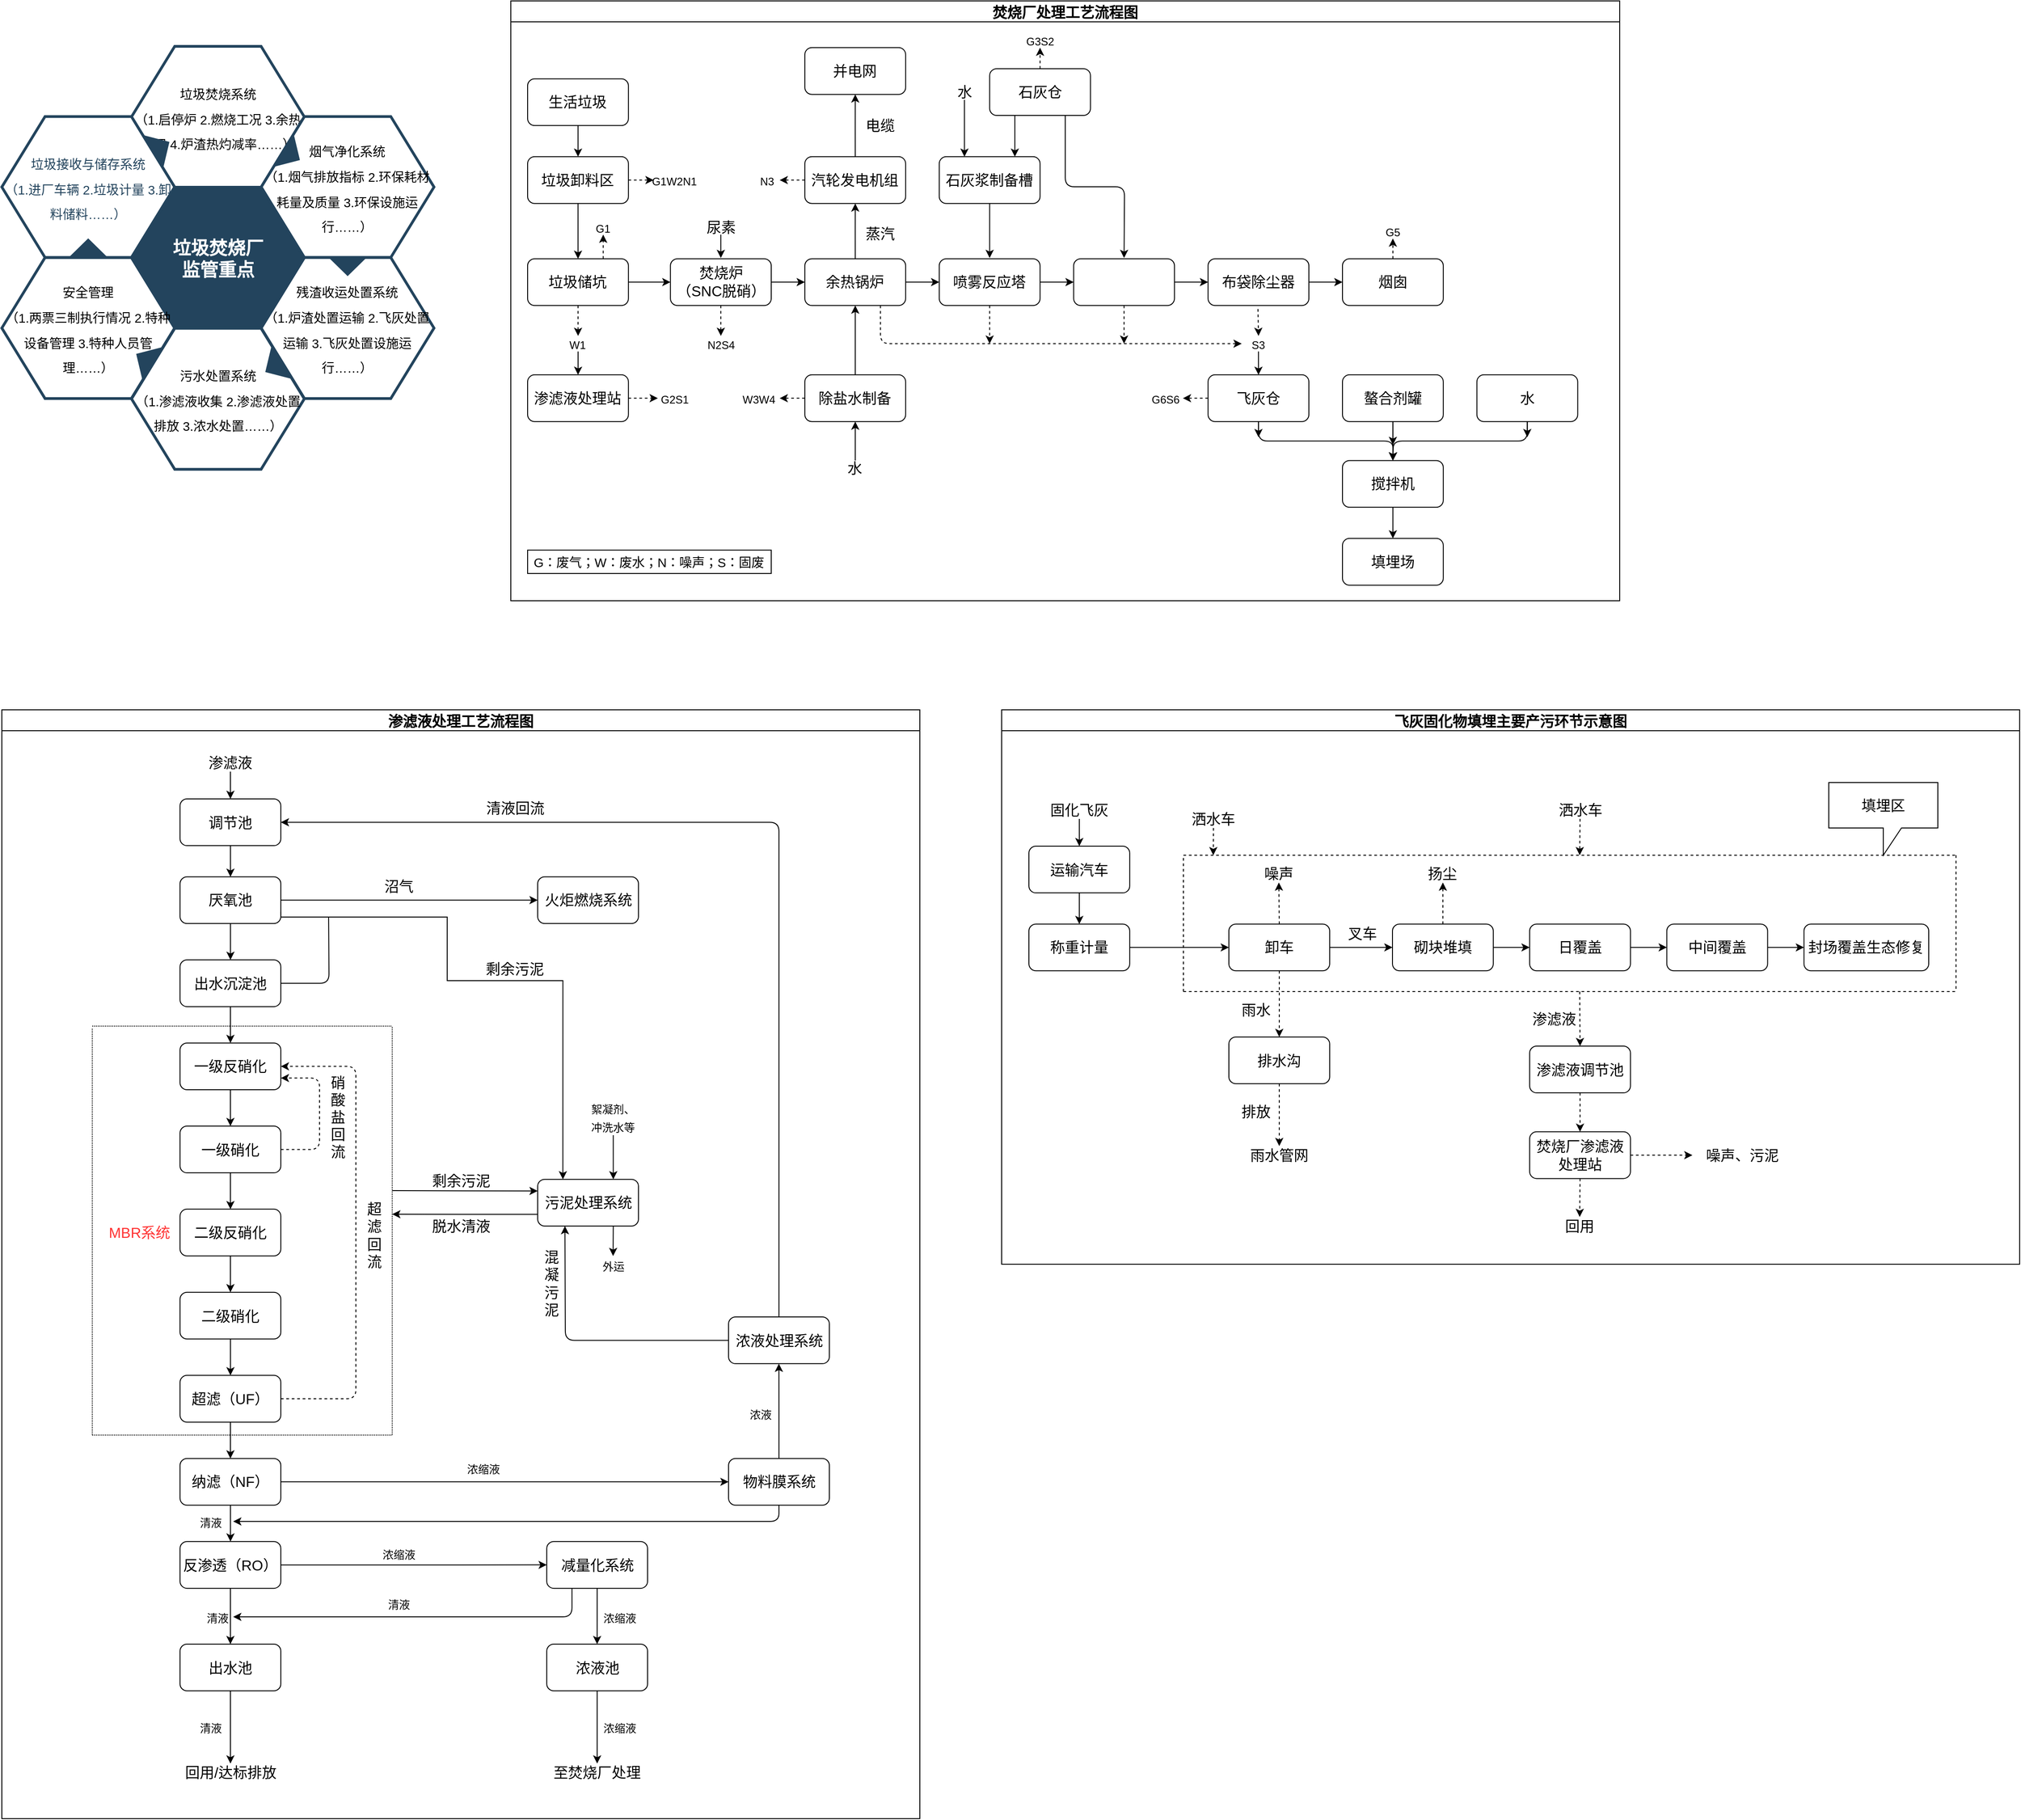 <mxfile version="13.9.2" type="github">
  <diagram id="07fea595-8f29-1299-0266-81d95cde20df" name="Page-1">
    <mxGraphModel dx="2752" dy="-1479" grid="1" gridSize="10" guides="1" tooltips="1" connect="1" arrows="1" fold="1" page="1" pageScale="1" pageWidth="1169" pageHeight="827" background="#ffffff" math="0" shadow="0">
      <root>
        <mxCell id="0" />
        <mxCell id="1" parent="0" />
        <mxCell id="644" value="&lt;font color=&quot;#ffffff&quot; style=&quot;font-size: 20px&quot;&gt;&lt;span style=&quot;font-size: 20px&quot;&gt;&lt;b style=&quot;font-size: 20px&quot;&gt;垃圾焚烧厂&lt;br&gt;监管重点&lt;/b&gt;&lt;/span&gt;&lt;/font&gt;" style="shape=hexagon;perimeter=hexagonPerimeter2;whiteSpace=wrap;html=1;shadow=0;labelBackgroundColor=none;strokeColor=#23445D;fillColor=#23445D;gradientColor=none;fontFamily=Helvetica;fontSize=20;fontColor=#23445d;align=center;strokeWidth=3;" parent="1" vertex="1">
          <mxGeometry x="182.698" y="2705.188" width="190.104" height="155.032" as="geometry" />
        </mxCell>
        <mxCell id="645" value="" style="triangle;whiteSpace=wrap;html=1;shadow=0;labelBackgroundColor=none;strokeColor=none;fillColor=#FFFFFF;fontFamily=Helvetica;fontSize=17;fontColor=#23445d;align=center;rotation=90;gradientColor=none;flipV=1;flipH=1;opacity=20;" parent="1" vertex="1">
          <mxGeometry x="110.106" y="2715.848" width="43.892" height="90.68" as="geometry" />
        </mxCell>
        <mxCell id="646" value="&lt;span style=&quot;color: rgb(0 , 0 , 0) ; font-size: 14px ; line-height: 110%&quot;&gt;垃圾焚烧系统&lt;br&gt;（1.启停炉 2.燃烧工况 3.余热利用 4.炉渣热灼减率……）&lt;br&gt;&lt;/span&gt;" style="shape=hexagon;perimeter=hexagonPerimeter2;whiteSpace=wrap;html=1;shadow=0;labelBackgroundColor=none;strokeColor=#23445D;fillColor=#ffffff;gradientColor=none;fontFamily=Helvetica;fontSize=23;fontColor=#23445D;align=center;strokeWidth=3;" parent="1" vertex="1">
          <mxGeometry x="182.698" y="2550" width="190.104" height="155.032" as="geometry" />
        </mxCell>
        <mxCell id="647" value="&lt;span style=&quot;color: rgb(0 , 0 , 0) ; font-size: 14px ; line-height: 110%&quot;&gt;烟气净化系统&lt;br&gt;（1.烟气排放指标 2.环保耗材耗量及质量 3.环保设施运行……）&lt;br&gt;&lt;/span&gt;" style="shape=hexagon;perimeter=hexagonPerimeter2;whiteSpace=wrap;html=1;shadow=0;labelBackgroundColor=none;strokeColor=#23445D;fillColor=#FFFFFF;gradientColor=none;fontFamily=Helvetica;fontSize=23;fontColor=#23445d;align=center;strokeWidth=3;" parent="1" vertex="1">
          <mxGeometry x="325.396" y="2627.276" width="190.104" height="155.032" as="geometry" />
        </mxCell>
        <mxCell id="648" value="&lt;span style=&quot;color: rgb(0 , 0 , 0) ; font-size: 14px ; line-height: 110%&quot;&gt;残渣收运处置系统&lt;br&gt;（1.炉渣处置运输 2.飞灰处置运输 3.飞灰处置设施运行……）&lt;br&gt;&lt;/span&gt;" style="shape=hexagon;perimeter=hexagonPerimeter2;whiteSpace=wrap;html=1;shadow=0;labelBackgroundColor=none;strokeColor=#23445D;fillColor=#FFFFFF;gradientColor=none;fontFamily=Helvetica;fontSize=23;fontColor=#23445d;align=center;strokeWidth=3;" parent="1" vertex="1">
          <mxGeometry x="325.396" y="2782.426" width="190.104" height="155.032" as="geometry" />
        </mxCell>
        <mxCell id="649" value="&lt;span style=&quot;color: rgb(0 , 0 , 0) ; font-size: 14px ; line-height: 110%&quot;&gt;污水处置系统&lt;br&gt;（1.渗滤液收集 2.渗滤液处置&lt;br&gt;排放 3.浓水处置……）&lt;br&gt;&lt;/span&gt;" style="shape=hexagon;perimeter=hexagonPerimeter2;whiteSpace=wrap;html=1;shadow=0;labelBackgroundColor=none;strokeColor=#23445D;fillColor=#FFFFFF;gradientColor=none;fontFamily=Helvetica;fontSize=23;fontColor=#23445d;align=center;strokeWidth=3;" parent="1" vertex="1">
          <mxGeometry x="182.698" y="2860.298" width="190.104" height="155.032" as="geometry" />
        </mxCell>
        <mxCell id="650" value="&lt;span style=&quot;color: rgb(0 , 0 , 0) ; font-size: 14px ; line-height: 110%&quot;&gt;安全管理&lt;br&gt;（1.两票三制执行情况 2.特种设备管理 3.特种人员管理……）&lt;/span&gt;" style="shape=hexagon;perimeter=hexagonPerimeter2;whiteSpace=wrap;html=1;shadow=0;labelBackgroundColor=none;strokeColor=#23445D;fillColor=#FFFFFF;gradientColor=none;fontFamily=Helvetica;fontSize=23;fontColor=#23445d;align=center;strokeWidth=3;" parent="1" vertex="1">
          <mxGeometry x="40" y="2782.426" width="190.104" height="155.032" as="geometry" />
        </mxCell>
        <mxCell id="651" value="&lt;span style=&quot;font-size: 10.5pt ; line-height: 110%&quot;&gt;垃圾接收与储存系统&lt;br&gt;（1.进厂车辆 2.垃圾计量 3.卸料储料……）&lt;br&gt;&lt;/span&gt;" style="shape=hexagon;perimeter=hexagonPerimeter2;whiteSpace=wrap;html=1;shadow=0;labelBackgroundColor=none;strokeColor=#23445D;fillColor=#ffffff;gradientColor=none;fontFamily=Helvetica;fontSize=23;fontColor=#23445D;align=center;strokeWidth=3;" parent="1" vertex="1">
          <mxGeometry x="40.0" y="2627.276" width="190.104" height="155.032" as="geometry" />
        </mxCell>
        <mxCell id="652" value="" style="triangle;whiteSpace=wrap;html=1;shadow=0;labelBackgroundColor=none;strokeColor=none;fillColor=#23445D;fontFamily=Helvetica;fontSize=17;fontColor=#23445d;align=center;rotation=31;gradientColor=none;strokeWidth=3;" parent="1" vertex="1">
          <mxGeometry x="348.161" y="2647.839" width="21.337" height="43.55" as="geometry" />
        </mxCell>
        <mxCell id="653" value="" style="triangle;whiteSpace=wrap;html=1;shadow=0;labelBackgroundColor=none;strokeColor=none;fillColor=#23445D;fontFamily=Helvetica;fontSize=17;fontColor=#23445d;align=center;rotation=31;gradientColor=none;flipH=1;strokeWidth=3;" parent="1" vertex="1">
          <mxGeometry x="186.308" y="2872.152" width="21.337" height="43.55" as="geometry" />
        </mxCell>
        <mxCell id="654" value="" style="triangle;whiteSpace=wrap;html=1;shadow=0;labelBackgroundColor=none;strokeColor=none;fillColor=#23445D;fontFamily=Helvetica;fontSize=17;fontColor=#23445d;align=center;rotation=329;gradientColor=none;strokeWidth=3;" parent="1" vertex="1">
          <mxGeometry x="204.596" y="2638.89" width="21.337" height="43.55" as="geometry" />
        </mxCell>
        <mxCell id="655" value="" style="triangle;whiteSpace=wrap;html=1;shadow=0;labelBackgroundColor=none;strokeColor=none;fillColor=#23445D;fontFamily=Helvetica;fontSize=17;fontColor=#23445d;align=center;rotation=329;gradientColor=none;flipH=1;strokeWidth=3;" parent="1" vertex="1">
          <mxGeometry x="328.348" y="2881.1" width="21.337" height="43.55" as="geometry" />
        </mxCell>
        <mxCell id="656" value="" style="triangle;whiteSpace=wrap;html=1;shadow=0;labelBackgroundColor=none;strokeColor=none;fillColor=#23445D;fontFamily=Helvetica;fontSize=17;fontColor=#23445d;align=center;rotation=90;gradientColor=none;strokeWidth=3;" parent="1" vertex="1">
          <mxGeometry x="409.78" y="2770.435" width="21.337" height="43.55" as="geometry" />
        </mxCell>
        <mxCell id="657" value="" style="triangle;whiteSpace=wrap;html=1;shadow=0;labelBackgroundColor=none;strokeColor=none;fillColor=#23445D;fontFamily=Helvetica;fontSize=17;fontColor=#23445d;align=center;rotation=90;gradientColor=none;flipH=1;strokeWidth=3;" parent="1" vertex="1">
          <mxGeometry x="124.384" y="2750.152" width="21.337" height="43.55" as="geometry" />
        </mxCell>
        <mxCell id="S564g8Ygkd87QMvgB1O5-792" value="" style="group" vertex="1" connectable="0" parent="1">
          <mxGeometry x="600" y="2500" width="1220" height="660" as="geometry" />
        </mxCell>
        <mxCell id="S564g8Ygkd87QMvgB1O5-660" value="焚烧厂处理工艺流程图" style="swimlane;fontSize=16;containerType=tree" vertex="1" parent="S564g8Ygkd87QMvgB1O5-792">
          <mxGeometry width="1220.0" height="660" as="geometry" />
        </mxCell>
        <mxCell id="S564g8Ygkd87QMvgB1O5-661" value="生活垃圾" style="rounded=1;whiteSpace=wrap;html=1;fontSize=16;" vertex="1" parent="S564g8Ygkd87QMvgB1O5-660">
          <mxGeometry x="18.485" y="85.714" width="110.909" height="51.429" as="geometry" />
        </mxCell>
        <mxCell id="S564g8Ygkd87QMvgB1O5-686" value="" style="edgeStyle=orthogonalEdgeStyle;rounded=0;orthogonalLoop=1;jettySize=auto;html=1;" edge="1" source="S564g8Ygkd87QMvgB1O5-661" target="S564g8Ygkd87QMvgB1O5-687" parent="S564g8Ygkd87QMvgB1O5-660">
          <mxGeometry relative="1" as="geometry" />
        </mxCell>
        <mxCell id="S564g8Ygkd87QMvgB1O5-687" value="垃圾卸料区" style="rounded=1;whiteSpace=wrap;html=1;fontSize=16;" vertex="1" parent="S564g8Ygkd87QMvgB1O5-660">
          <mxGeometry x="18.485" y="171.429" width="110.909" height="51.429" as="geometry" />
        </mxCell>
        <mxCell id="S564g8Ygkd87QMvgB1O5-688" value="" style="edgeStyle=orthogonalEdgeStyle;rounded=0;orthogonalLoop=1;jettySize=auto;html=1;" edge="1" target="S564g8Ygkd87QMvgB1O5-689" source="S564g8Ygkd87QMvgB1O5-687" parent="S564g8Ygkd87QMvgB1O5-660">
          <mxGeometry relative="1" as="geometry">
            <mxPoint x="850.303" y="2432.571" as="sourcePoint" />
          </mxGeometry>
        </mxCell>
        <mxCell id="S564g8Ygkd87QMvgB1O5-689" value="垃圾储坑" style="rounded=1;whiteSpace=wrap;html=1;fontSize=16;" vertex="1" parent="S564g8Ygkd87QMvgB1O5-660">
          <mxGeometry x="18.485" y="283.714" width="110.909" height="51.429" as="geometry" />
        </mxCell>
        <mxCell id="S564g8Ygkd87QMvgB1O5-690" value="" style="edgeStyle=orthogonalEdgeStyle;rounded=0;orthogonalLoop=1;jettySize=auto;html=1;" edge="1" target="S564g8Ygkd87QMvgB1O5-691" source="S564g8Ygkd87QMvgB1O5-728" parent="S564g8Ygkd87QMvgB1O5-660">
          <mxGeometry relative="1" as="geometry">
            <mxPoint x="850.303" y="2518.286" as="sourcePoint" />
          </mxGeometry>
        </mxCell>
        <mxCell id="S564g8Ygkd87QMvgB1O5-691" value="渗滤液处理站" style="rounded=1;whiteSpace=wrap;html=1;fontSize=16;" vertex="1" parent="S564g8Ygkd87QMvgB1O5-660">
          <mxGeometry x="18.485" y="411.429" width="110.909" height="51.429" as="geometry" />
        </mxCell>
        <mxCell id="S564g8Ygkd87QMvgB1O5-696" value="" style="edgeStyle=orthogonalEdgeStyle;rounded=0;orthogonalLoop=1;jettySize=auto;html=1;" edge="1" target="S564g8Ygkd87QMvgB1O5-697" source="S564g8Ygkd87QMvgB1O5-689" parent="S564g8Ygkd87QMvgB1O5-660">
          <mxGeometry relative="1" as="geometry">
            <mxPoint x="850.303" y="2518.286" as="sourcePoint" />
          </mxGeometry>
        </mxCell>
        <mxCell id="S564g8Ygkd87QMvgB1O5-697" value="焚烧炉&lt;br&gt;（SNC脱硝）" style="rounded=1;whiteSpace=wrap;html=1;fontSize=16;" vertex="1" parent="S564g8Ygkd87QMvgB1O5-660">
          <mxGeometry x="175.606" y="283.714" width="110.909" height="51.429" as="geometry" />
        </mxCell>
        <mxCell id="S564g8Ygkd87QMvgB1O5-698" value="" style="edgeStyle=orthogonalEdgeStyle;rounded=0;orthogonalLoop=1;jettySize=auto;html=1;" edge="1" target="S564g8Ygkd87QMvgB1O5-699" source="S564g8Ygkd87QMvgB1O5-697" parent="S564g8Ygkd87QMvgB1O5-660">
          <mxGeometry relative="1" as="geometry">
            <mxPoint x="905.758" y="2578.286" as="sourcePoint" />
          </mxGeometry>
        </mxCell>
        <mxCell id="S564g8Ygkd87QMvgB1O5-699" value="余热锅炉" style="rounded=1;whiteSpace=wrap;html=1;fontSize=16;" vertex="1" parent="S564g8Ygkd87QMvgB1O5-660">
          <mxGeometry x="323.485" y="283.714" width="110.909" height="51.429" as="geometry" />
        </mxCell>
        <mxCell id="S564g8Ygkd87QMvgB1O5-700" value="" style="edgeStyle=orthogonalEdgeStyle;rounded=0;orthogonalLoop=1;jettySize=auto;html=1;" edge="1" target="S564g8Ygkd87QMvgB1O5-701" source="S564g8Ygkd87QMvgB1O5-699" parent="S564g8Ygkd87QMvgB1O5-660">
          <mxGeometry relative="1" as="geometry">
            <mxPoint x="1062.879" y="2578.286" as="sourcePoint" />
          </mxGeometry>
        </mxCell>
        <mxCell id="S564g8Ygkd87QMvgB1O5-701" value="喷雾反应塔" style="rounded=1;whiteSpace=wrap;html=1;fontSize=16;" vertex="1" parent="S564g8Ygkd87QMvgB1O5-660">
          <mxGeometry x="471.364" y="283.714" width="110.909" height="51.429" as="geometry" />
        </mxCell>
        <mxCell id="S564g8Ygkd87QMvgB1O5-702" value="" style="edgeStyle=orthogonalEdgeStyle;rounded=0;orthogonalLoop=1;jettySize=auto;html=1;exitX=0.5;exitY=0;exitDx=0;exitDy=0;" edge="1" target="S564g8Ygkd87QMvgB1O5-703" source="S564g8Ygkd87QMvgB1O5-699" parent="S564g8Ygkd87QMvgB1O5-660">
          <mxGeometry relative="1" as="geometry">
            <mxPoint x="1062.879" y="2578.286" as="sourcePoint" />
          </mxGeometry>
        </mxCell>
        <mxCell id="S564g8Ygkd87QMvgB1O5-703" value="汽轮发电机组" style="rounded=1;whiteSpace=wrap;html=1;fontSize=16;" vertex="1" parent="S564g8Ygkd87QMvgB1O5-660">
          <mxGeometry x="323.485" y="171.429" width="110.909" height="51.429" as="geometry" />
        </mxCell>
        <mxCell id="S564g8Ygkd87QMvgB1O5-706" value="" style="edgeStyle=orthogonalEdgeStyle;rounded=0;orthogonalLoop=1;jettySize=auto;html=1;exitX=0.5;exitY=0;exitDx=0;exitDy=0;" edge="1" target="S564g8Ygkd87QMvgB1O5-707" source="S564g8Ygkd87QMvgB1O5-703" parent="S564g8Ygkd87QMvgB1O5-660">
          <mxGeometry relative="1" as="geometry">
            <mxPoint x="1155.303" y="2537.143" as="sourcePoint" />
          </mxGeometry>
        </mxCell>
        <mxCell id="S564g8Ygkd87QMvgB1O5-707" value="并电网" style="rounded=1;whiteSpace=wrap;html=1;fontSize=16;" vertex="1" parent="S564g8Ygkd87QMvgB1O5-660">
          <mxGeometry x="323.485" y="51.429" width="110.909" height="51.429" as="geometry" />
        </mxCell>
        <mxCell id="S564g8Ygkd87QMvgB1O5-708" value="" style="edgeStyle=orthogonalEdgeStyle;rounded=0;orthogonalLoop=1;jettySize=auto;html=1;" edge="1" target="S564g8Ygkd87QMvgB1O5-709" source="S564g8Ygkd87QMvgB1O5-701" parent="S564g8Ygkd87QMvgB1O5-660">
          <mxGeometry relative="1" as="geometry">
            <mxPoint x="1210.758" y="2589.429" as="sourcePoint" />
          </mxGeometry>
        </mxCell>
        <mxCell id="S564g8Ygkd87QMvgB1O5-709" value="" style="rounded=1;whiteSpace=wrap;html=1;fontSize=16;" vertex="1" parent="S564g8Ygkd87QMvgB1O5-660">
          <mxGeometry x="619.242" y="283.714" width="110.909" height="51.429" as="geometry" />
        </mxCell>
        <mxCell id="S564g8Ygkd87QMvgB1O5-710" value="" style="edgeStyle=orthogonalEdgeStyle;rounded=0;orthogonalLoop=1;jettySize=auto;html=1;" edge="1" target="S564g8Ygkd87QMvgB1O5-711" source="S564g8Ygkd87QMvgB1O5-709" parent="S564g8Ygkd87QMvgB1O5-660">
          <mxGeometry relative="1" as="geometry">
            <mxPoint x="1358.636" y="2589.429" as="sourcePoint" />
          </mxGeometry>
        </mxCell>
        <mxCell id="S564g8Ygkd87QMvgB1O5-711" value="布袋除尘器" style="rounded=1;whiteSpace=wrap;html=1;fontSize=16;" vertex="1" parent="S564g8Ygkd87QMvgB1O5-660">
          <mxGeometry x="767.121" y="283.714" width="110.909" height="51.429" as="geometry" />
        </mxCell>
        <mxCell id="S564g8Ygkd87QMvgB1O5-712" value="" style="edgeStyle=orthogonalEdgeStyle;rounded=0;orthogonalLoop=1;jettySize=auto;html=1;" edge="1" target="S564g8Ygkd87QMvgB1O5-713" source="S564g8Ygkd87QMvgB1O5-711" parent="S564g8Ygkd87QMvgB1O5-660">
          <mxGeometry relative="1" as="geometry">
            <mxPoint x="1506.515" y="2589.429" as="sourcePoint" />
          </mxGeometry>
        </mxCell>
        <mxCell id="S564g8Ygkd87QMvgB1O5-713" value="烟囱" style="rounded=1;whiteSpace=wrap;html=1;fontSize=16;" vertex="1" parent="S564g8Ygkd87QMvgB1O5-660">
          <mxGeometry x="915" y="283.714" width="110.909" height="51.429" as="geometry" />
        </mxCell>
        <mxCell id="S564g8Ygkd87QMvgB1O5-721" value="&lt;font style=&quot;font-size: 12px&quot;&gt;G1W2N1&lt;/font&gt;" style="text;html=1;strokeColor=none;fillColor=none;align=center;verticalAlign=middle;whiteSpace=wrap;rounded=0;fontSize=16;" vertex="1" parent="S564g8Ygkd87QMvgB1O5-660">
          <mxGeometry x="157.121" y="188.571" width="46.212" height="17.143" as="geometry" />
        </mxCell>
        <mxCell id="S564g8Ygkd87QMvgB1O5-722" value="" style="endArrow=classic;html=1;fontSize=16;exitX=1;exitY=0.5;exitDx=0;exitDy=0;entryX=0;entryY=0.5;entryDx=0;entryDy=0;dashed=1;" edge="1" parent="S564g8Ygkd87QMvgB1O5-660" source="S564g8Ygkd87QMvgB1O5-687" target="S564g8Ygkd87QMvgB1O5-721">
          <mxGeometry width="50" height="50" relative="1" as="geometry">
            <mxPoint x="129.394" y="222.0" as="sourcePoint" />
            <mxPoint x="175.606" y="179.143" as="targetPoint" />
          </mxGeometry>
        </mxCell>
        <mxCell id="S564g8Ygkd87QMvgB1O5-725" value="&lt;font style=&quot;font-size: 12px&quot;&gt;G1&lt;/font&gt;" style="text;html=1;strokeColor=none;fillColor=none;align=center;verticalAlign=middle;whiteSpace=wrap;rounded=0;fontSize=16;" vertex="1" parent="S564g8Ygkd87QMvgB1O5-660">
          <mxGeometry x="83.182" y="240" width="36.97" height="17.143" as="geometry" />
        </mxCell>
        <mxCell id="S564g8Ygkd87QMvgB1O5-726" value="" style="endArrow=classic;html=1;dashed=1;fontSize=16;exitX=0.75;exitY=0;exitDx=0;exitDy=0;entryX=0.5;entryY=1;entryDx=0;entryDy=0;" edge="1" parent="S564g8Ygkd87QMvgB1O5-660" source="S564g8Ygkd87QMvgB1O5-689" target="S564g8Ygkd87QMvgB1O5-725">
          <mxGeometry width="50" height="50" relative="1" as="geometry">
            <mxPoint x="138.636" y="291.429" as="sourcePoint" />
            <mxPoint x="184.848" y="248.571" as="targetPoint" />
          </mxGeometry>
        </mxCell>
        <mxCell id="S564g8Ygkd87QMvgB1O5-728" value="&lt;font style=&quot;font-size: 12px&quot;&gt;W1&lt;/font&gt;" style="text;html=1;strokeColor=none;fillColor=none;align=center;verticalAlign=middle;whiteSpace=wrap;rounded=0;fontSize=16;" vertex="1" parent="S564g8Ygkd87QMvgB1O5-660">
          <mxGeometry x="55.455" y="368.571" width="36.97" height="17.143" as="geometry" />
        </mxCell>
        <mxCell id="S564g8Ygkd87QMvgB1O5-729" value="" style="edgeStyle=orthogonalEdgeStyle;rounded=0;orthogonalLoop=1;jettySize=auto;html=1;dashed=1;" edge="1" parent="S564g8Ygkd87QMvgB1O5-660" source="S564g8Ygkd87QMvgB1O5-689" target="S564g8Ygkd87QMvgB1O5-728">
          <mxGeometry relative="1" as="geometry">
            <mxPoint x="850.303" y="2563.714" as="sourcePoint" />
            <mxPoint x="850.303" y="2674.286" as="targetPoint" />
          </mxGeometry>
        </mxCell>
        <mxCell id="S564g8Ygkd87QMvgB1O5-730" value="&lt;font style=&quot;font-size: 12px&quot;&gt;G2S1&lt;/font&gt;" style="text;html=1;strokeColor=none;fillColor=none;align=center;verticalAlign=middle;whiteSpace=wrap;rounded=0;fontSize=16;" vertex="1" parent="S564g8Ygkd87QMvgB1O5-660">
          <mxGeometry x="161.742" y="428.571" width="36.97" height="17.143" as="geometry" />
        </mxCell>
        <mxCell id="S564g8Ygkd87QMvgB1O5-731" value="" style="endArrow=classic;html=1;dashed=1;fontSize=16;exitX=1;exitY=0.5;exitDx=0;exitDy=0;entryX=0;entryY=0.5;entryDx=0;entryDy=0;" edge="1" parent="S564g8Ygkd87QMvgB1O5-660" source="S564g8Ygkd87QMvgB1O5-691" target="S564g8Ygkd87QMvgB1O5-730">
          <mxGeometry width="50" height="50" relative="1" as="geometry">
            <mxPoint x="138.636" y="462.857" as="sourcePoint" />
            <mxPoint x="184.848" y="420.0" as="targetPoint" />
          </mxGeometry>
        </mxCell>
        <mxCell id="S564g8Ygkd87QMvgB1O5-733" value="尿素" style="text;html=1;strokeColor=none;fillColor=none;align=center;verticalAlign=middle;whiteSpace=wrap;rounded=0;fontSize=16;" vertex="1" parent="S564g8Ygkd87QMvgB1O5-660">
          <mxGeometry x="212.576" y="240" width="36.97" height="17.143" as="geometry" />
        </mxCell>
        <mxCell id="S564g8Ygkd87QMvgB1O5-734" value="" style="endArrow=classic;html=1;fontSize=16;exitX=0.5;exitY=1;exitDx=0;exitDy=0;" edge="1" parent="S564g8Ygkd87QMvgB1O5-660" source="S564g8Ygkd87QMvgB1O5-733">
          <mxGeometry width="50" height="50" relative="1" as="geometry">
            <mxPoint x="221.818" y="265.714" as="sourcePoint" />
            <mxPoint x="231.061" y="282.857" as="targetPoint" />
          </mxGeometry>
        </mxCell>
        <mxCell id="S564g8Ygkd87QMvgB1O5-735" value="&lt;font style=&quot;font-size: 12px&quot;&gt;N2S4&lt;/font&gt;" style="text;html=1;strokeColor=none;fillColor=none;align=center;verticalAlign=middle;whiteSpace=wrap;rounded=0;fontSize=16;" vertex="1" parent="S564g8Ygkd87QMvgB1O5-660">
          <mxGeometry x="212.576" y="368.571" width="36.97" height="17.143" as="geometry" />
        </mxCell>
        <mxCell id="S564g8Ygkd87QMvgB1O5-736" value="" style="endArrow=classic;html=1;fontSize=16;exitX=0.5;exitY=1;exitDx=0;exitDy=0;entryX=0.5;entryY=0;entryDx=0;entryDy=0;dashed=1;" edge="1" parent="S564g8Ygkd87QMvgB1O5-660" source="S564g8Ygkd87QMvgB1O5-697" target="S564g8Ygkd87QMvgB1O5-735">
          <mxGeometry width="50" height="50" relative="1" as="geometry">
            <mxPoint x="157.121" y="402.857" as="sourcePoint" />
            <mxPoint x="203.333" y="360" as="targetPoint" />
          </mxGeometry>
        </mxCell>
        <mxCell id="S564g8Ygkd87QMvgB1O5-738" value="&lt;font style=&quot;font-size: 12px&quot;&gt;N3&lt;/font&gt;" style="text;html=1;strokeColor=none;fillColor=none;align=center;verticalAlign=middle;whiteSpace=wrap;rounded=0;fontSize=16;" vertex="1" parent="S564g8Ygkd87QMvgB1O5-660">
          <mxGeometry x="268.03" y="188.571" width="27.727" height="17.143" as="geometry" />
        </mxCell>
        <mxCell id="S564g8Ygkd87QMvgB1O5-739" value="" style="endArrow=classic;html=1;dashed=1;fontSize=16;exitX=0;exitY=0.5;exitDx=0;exitDy=0;entryX=1;entryY=0.5;entryDx=0;entryDy=0;" edge="1" parent="S564g8Ygkd87QMvgB1O5-660" source="S564g8Ygkd87QMvgB1O5-703" target="S564g8Ygkd87QMvgB1O5-738">
          <mxGeometry width="50" height="50" relative="1" as="geometry">
            <mxPoint x="212.576" y="120" as="sourcePoint" />
            <mxPoint x="258.788" y="77.143" as="targetPoint" />
          </mxGeometry>
        </mxCell>
        <mxCell id="S564g8Ygkd87QMvgB1O5-740" value="电缆" style="text;html=1;strokeColor=none;fillColor=none;align=center;verticalAlign=middle;whiteSpace=wrap;rounded=0;fontSize=16;" vertex="1" parent="S564g8Ygkd87QMvgB1O5-660">
          <mxGeometry x="388.182" y="128.571" width="36.97" height="17.143" as="geometry" />
        </mxCell>
        <mxCell id="S564g8Ygkd87QMvgB1O5-741" value="除盐水制备" style="rounded=1;whiteSpace=wrap;html=1;fontSize=16;" vertex="1" parent="S564g8Ygkd87QMvgB1O5-660">
          <mxGeometry x="323.485" y="411.429" width="110.909" height="51.429" as="geometry" />
        </mxCell>
        <mxCell id="S564g8Ygkd87QMvgB1O5-742" value="" style="endArrow=classic;html=1;fontSize=16;exitX=0.5;exitY=0;exitDx=0;exitDy=0;entryX=0.5;entryY=1;entryDx=0;entryDy=0;" edge="1" parent="S564g8Ygkd87QMvgB1O5-660" source="S564g8Ygkd87QMvgB1O5-741" target="S564g8Ygkd87QMvgB1O5-699">
          <mxGeometry width="50" height="50" relative="1" as="geometry">
            <mxPoint x="351.212" y="411.429" as="sourcePoint" />
            <mxPoint x="397.424" y="368.571" as="targetPoint" />
          </mxGeometry>
        </mxCell>
        <mxCell id="S564g8Ygkd87QMvgB1O5-743" value="&lt;font style=&quot;font-size: 12px&quot;&gt;W3W4&lt;/font&gt;" style="text;html=1;strokeColor=none;fillColor=none;align=center;verticalAlign=middle;whiteSpace=wrap;rounded=0;fontSize=16;" vertex="1" parent="S564g8Ygkd87QMvgB1O5-660">
          <mxGeometry x="249.545" y="428.571" width="46.212" height="17.143" as="geometry" />
        </mxCell>
        <mxCell id="S564g8Ygkd87QMvgB1O5-744" value="" style="endArrow=classic;html=1;fontSize=16;exitX=0;exitY=0.5;exitDx=0;exitDy=0;entryX=1;entryY=0.5;entryDx=0;entryDy=0;dashed=1;" edge="1" parent="S564g8Ygkd87QMvgB1O5-660" source="S564g8Ygkd87QMvgB1O5-741" target="S564g8Ygkd87QMvgB1O5-743">
          <mxGeometry width="50" height="50" relative="1" as="geometry">
            <mxPoint x="268.03" y="505.714" as="sourcePoint" />
            <mxPoint x="314.242" y="462.857" as="targetPoint" />
          </mxGeometry>
        </mxCell>
        <mxCell id="S564g8Ygkd87QMvgB1O5-746" value="水" style="text;html=1;strokeColor=none;fillColor=none;align=center;verticalAlign=middle;whiteSpace=wrap;rounded=0;fontSize=16;" vertex="1" parent="S564g8Ygkd87QMvgB1O5-660">
          <mxGeometry x="360.455" y="505.714" width="36.97" height="17.143" as="geometry" />
        </mxCell>
        <mxCell id="S564g8Ygkd87QMvgB1O5-747" value="" style="endArrow=classic;html=1;fontSize=16;exitX=0.5;exitY=0;exitDx=0;exitDy=0;entryX=0.5;entryY=1;entryDx=0;entryDy=0;" edge="1" parent="S564g8Ygkd87QMvgB1O5-660" source="S564g8Ygkd87QMvgB1O5-746" target="S564g8Ygkd87QMvgB1O5-741">
          <mxGeometry width="50" height="50" relative="1" as="geometry">
            <mxPoint x="295.758" y="540.0" as="sourcePoint" />
            <mxPoint x="341.97" y="497.143" as="targetPoint" />
          </mxGeometry>
        </mxCell>
        <mxCell id="S564g8Ygkd87QMvgB1O5-750" value="石灰浆制备槽" style="rounded=1;whiteSpace=wrap;html=1;fontSize=16;" vertex="1" parent="S564g8Ygkd87QMvgB1O5-660">
          <mxGeometry x="471.364" y="171.429" width="110.909" height="51.429" as="geometry" />
        </mxCell>
        <mxCell id="S564g8Ygkd87QMvgB1O5-751" value="石灰仓" style="rounded=1;whiteSpace=wrap;html=1;fontSize=16;" vertex="1" parent="S564g8Ygkd87QMvgB1O5-660">
          <mxGeometry x="526.818" y="74.571" width="110.909" height="51.429" as="geometry" />
        </mxCell>
        <mxCell id="S564g8Ygkd87QMvgB1O5-752" value="" style="endArrow=classic;html=1;fontSize=16;exitX=0.25;exitY=1;exitDx=0;exitDy=0;entryX=0.75;entryY=0;entryDx=0;entryDy=0;" edge="1" parent="S564g8Ygkd87QMvgB1O5-660" source="S564g8Ygkd87QMvgB1O5-751" target="S564g8Ygkd87QMvgB1O5-750">
          <mxGeometry width="50" height="50" relative="1" as="geometry">
            <mxPoint x="471.364" y="120" as="sourcePoint" />
            <mxPoint x="517.576" y="77.143" as="targetPoint" />
          </mxGeometry>
        </mxCell>
        <mxCell id="S564g8Ygkd87QMvgB1O5-753" value="水" style="text;html=1;strokeColor=none;fillColor=none;align=center;verticalAlign=middle;whiteSpace=wrap;rounded=0;fontSize=16;" vertex="1" parent="S564g8Ygkd87QMvgB1O5-660">
          <mxGeometry x="480.606" y="91.714" width="36.97" height="17.143" as="geometry" />
        </mxCell>
        <mxCell id="S564g8Ygkd87QMvgB1O5-754" value="" style="endArrow=classic;html=1;fontSize=16;entryX=0.25;entryY=0;entryDx=0;entryDy=0;exitX=0.5;exitY=1;exitDx=0;exitDy=0;" edge="1" parent="S564g8Ygkd87QMvgB1O5-660" source="S564g8Ygkd87QMvgB1O5-753" target="S564g8Ygkd87QMvgB1O5-750">
          <mxGeometry width="50" height="50" relative="1" as="geometry">
            <mxPoint x="471.364" y="154.286" as="sourcePoint" />
            <mxPoint x="489.848" y="162.857" as="targetPoint" />
          </mxGeometry>
        </mxCell>
        <mxCell id="S564g8Ygkd87QMvgB1O5-755" value="" style="endArrow=classic;html=1;fontSize=16;exitX=0.5;exitY=1;exitDx=0;exitDy=0;" edge="1" parent="S564g8Ygkd87QMvgB1O5-660" source="S564g8Ygkd87QMvgB1O5-750">
          <mxGeometry width="50" height="50" relative="1" as="geometry">
            <mxPoint x="665.455" y="222.857" as="sourcePoint" />
            <mxPoint x="526.818" y="282.857" as="targetPoint" />
          </mxGeometry>
        </mxCell>
        <mxCell id="S564g8Ygkd87QMvgB1O5-756" value="" style="endArrow=classic;html=1;fontSize=16;exitX=0.75;exitY=1;exitDx=0;exitDy=0;edgeStyle=orthogonalEdgeStyle;" edge="1" parent="S564g8Ygkd87QMvgB1O5-660" source="S564g8Ygkd87QMvgB1O5-751">
          <mxGeometry width="50" height="50" relative="1" as="geometry">
            <mxPoint x="693.182" y="188.571" as="sourcePoint" />
            <mxPoint x="674.697" y="282.857" as="targetPoint" />
          </mxGeometry>
        </mxCell>
        <mxCell id="S564g8Ygkd87QMvgB1O5-757" value="&lt;font style=&quot;font-size: 12px&quot;&gt;G3S2&lt;/font&gt;" style="text;html=1;strokeColor=none;fillColor=none;align=center;verticalAlign=middle;whiteSpace=wrap;rounded=0;fontSize=16;" vertex="1" parent="S564g8Ygkd87QMvgB1O5-660">
          <mxGeometry x="563.788" y="34.286" width="36.97" height="17.143" as="geometry" />
        </mxCell>
        <mxCell id="S564g8Ygkd87QMvgB1O5-758" value="蒸汽" style="text;html=1;strokeColor=none;fillColor=none;align=center;verticalAlign=middle;whiteSpace=wrap;rounded=0;fontSize=16;" vertex="1" parent="S564g8Ygkd87QMvgB1O5-660">
          <mxGeometry x="388.182" y="247.714" width="36.97" height="17.143" as="geometry" />
        </mxCell>
        <mxCell id="S564g8Ygkd87QMvgB1O5-759" value="飞灰仓" style="rounded=1;whiteSpace=wrap;html=1;fontSize=16;" vertex="1" parent="S564g8Ygkd87QMvgB1O5-660">
          <mxGeometry x="767.121" y="411.429" width="110.909" height="51.429" as="geometry" />
        </mxCell>
        <mxCell id="S564g8Ygkd87QMvgB1O5-760" value="" style="endArrow=classic;html=1;fontSize=16;exitX=0.5;exitY=1;exitDx=0;exitDy=0;entryX=0.5;entryY=0;entryDx=0;entryDy=0;dashed=1;" edge="1" parent="S564g8Ygkd87QMvgB1O5-660" target="S564g8Ygkd87QMvgB1O5-763">
          <mxGeometry width="50" height="50" relative="1" as="geometry">
            <mxPoint x="822.03" y="339" as="sourcePoint" />
            <mxPoint x="822.03" y="415.286" as="targetPoint" />
          </mxGeometry>
        </mxCell>
        <mxCell id="S564g8Ygkd87QMvgB1O5-763" value="&lt;font style=&quot;font-size: 12px&quot;&gt;S3&lt;/font&gt;" style="text;html=1;strokeColor=none;fillColor=none;align=center;verticalAlign=middle;whiteSpace=wrap;rounded=0;fontSize=16;" vertex="1" parent="S564g8Ygkd87QMvgB1O5-660">
          <mxGeometry x="804.091" y="368.571" width="36.97" height="17.143" as="geometry" />
        </mxCell>
        <mxCell id="S564g8Ygkd87QMvgB1O5-766" value="" style="endArrow=classic;html=1;fontSize=16;exitX=0.5;exitY=1;exitDx=0;exitDy=0;entryX=0.5;entryY=0;entryDx=0;entryDy=0;" edge="1" parent="S564g8Ygkd87QMvgB1O5-660" source="S564g8Ygkd87QMvgB1O5-763" target="S564g8Ygkd87QMvgB1O5-759">
          <mxGeometry width="50" height="50" relative="1" as="geometry">
            <mxPoint x="600.758" y="420.0" as="sourcePoint" />
            <mxPoint x="646.97" y="377.143" as="targetPoint" />
          </mxGeometry>
        </mxCell>
        <mxCell id="S564g8Ygkd87QMvgB1O5-767" value="&lt;font style=&quot;font-size: 12px&quot;&gt;G6S6&lt;/font&gt;" style="text;html=1;strokeColor=none;fillColor=none;align=center;verticalAlign=middle;whiteSpace=wrap;rounded=0;fontSize=16;" vertex="1" parent="S564g8Ygkd87QMvgB1O5-660">
          <mxGeometry x="702.424" y="428.571" width="36.97" height="17.143" as="geometry" />
        </mxCell>
        <mxCell id="S564g8Ygkd87QMvgB1O5-770" value="" style="endArrow=classic;html=1;dashed=1;fontSize=16;exitX=0;exitY=0.5;exitDx=0;exitDy=0;entryX=1;entryY=0.5;entryDx=0;entryDy=0;" edge="1" parent="S564g8Ygkd87QMvgB1O5-660" source="S564g8Ygkd87QMvgB1O5-759" target="S564g8Ygkd87QMvgB1O5-767">
          <mxGeometry width="50" height="50" relative="1" as="geometry">
            <mxPoint x="582.273" y="462.857" as="sourcePoint" />
            <mxPoint x="628.485" y="420.0" as="targetPoint" />
          </mxGeometry>
        </mxCell>
        <mxCell id="S564g8Ygkd87QMvgB1O5-772" value="&lt;font style=&quot;font-size: 12px&quot;&gt;G5&lt;/font&gt;" style="text;html=1;strokeColor=none;fillColor=none;align=center;verticalAlign=middle;whiteSpace=wrap;rounded=0;fontSize=16;" vertex="1" parent="S564g8Ygkd87QMvgB1O5-660">
          <mxGeometry x="951.97" y="244.286" width="36.97" height="17.143" as="geometry" />
        </mxCell>
        <mxCell id="S564g8Ygkd87QMvgB1O5-773" value="" style="endArrow=classic;html=1;dashed=1;fontSize=16;exitX=0.5;exitY=0;exitDx=0;exitDy=0;entryX=0.5;entryY=1;entryDx=0;entryDy=0;" edge="1" parent="S564g8Ygkd87QMvgB1O5-660" source="S564g8Ygkd87QMvgB1O5-713" target="S564g8Ygkd87QMvgB1O5-772">
          <mxGeometry width="50" height="50" relative="1" as="geometry">
            <mxPoint x="998.182" y="411.429" as="sourcePoint" />
            <mxPoint x="1044.394" y="368.571" as="targetPoint" />
          </mxGeometry>
        </mxCell>
        <mxCell id="S564g8Ygkd87QMvgB1O5-774" value="螯合剂罐" style="rounded=1;whiteSpace=wrap;html=1;fontSize=16;" vertex="1" parent="S564g8Ygkd87QMvgB1O5-660">
          <mxGeometry x="915" y="411.429" width="110.909" height="51.429" as="geometry" />
        </mxCell>
        <mxCell id="S564g8Ygkd87QMvgB1O5-775" value="水" style="rounded=1;whiteSpace=wrap;html=1;fontSize=16;" vertex="1" parent="S564g8Ygkd87QMvgB1O5-660">
          <mxGeometry x="1062.879" y="411.429" width="110.909" height="51.429" as="geometry" />
        </mxCell>
        <mxCell id="S564g8Ygkd87QMvgB1O5-776" value="" style="endArrow=classic;html=1;dashed=1;fontSize=16;exitX=0.75;exitY=1;exitDx=0;exitDy=0;entryX=0;entryY=0.5;entryDx=0;entryDy=0;edgeStyle=orthogonalEdgeStyle;" edge="1" parent="S564g8Ygkd87QMvgB1O5-660" source="S564g8Ygkd87QMvgB1O5-699" target="S564g8Ygkd87QMvgB1O5-763">
          <mxGeometry width="50" height="50" relative="1" as="geometry">
            <mxPoint x="600.758" y="428.571" as="sourcePoint" />
            <mxPoint x="646.97" y="385.714" as="targetPoint" />
          </mxGeometry>
        </mxCell>
        <mxCell id="S564g8Ygkd87QMvgB1O5-779" value="" style="endArrow=classic;html=1;dashed=1;fontSize=16;exitX=0.5;exitY=1;exitDx=0;exitDy=0;" edge="1" parent="S564g8Ygkd87QMvgB1O5-660" source="S564g8Ygkd87QMvgB1O5-701">
          <mxGeometry width="50" height="50" relative="1" as="geometry">
            <mxPoint x="554.545" y="531.429" as="sourcePoint" />
            <mxPoint x="526.818" y="377.143" as="targetPoint" />
          </mxGeometry>
        </mxCell>
        <mxCell id="S564g8Ygkd87QMvgB1O5-780" value="" style="endArrow=classic;html=1;dashed=1;fontSize=16;exitX=0.5;exitY=1;exitDx=0;exitDy=0;" edge="1" parent="S564g8Ygkd87QMvgB1O5-660" source="S564g8Ygkd87QMvgB1O5-709">
          <mxGeometry width="50" height="50" relative="1" as="geometry">
            <mxPoint x="628.485" y="445.714" as="sourcePoint" />
            <mxPoint x="674.697" y="377.143" as="targetPoint" />
          </mxGeometry>
        </mxCell>
        <mxCell id="S564g8Ygkd87QMvgB1O5-781" value="搅拌机" style="rounded=1;whiteSpace=wrap;html=1;fontSize=16;" vertex="1" parent="S564g8Ygkd87QMvgB1O5-660">
          <mxGeometry x="915" y="505.714" width="110.909" height="51.429" as="geometry" />
        </mxCell>
        <mxCell id="S564g8Ygkd87QMvgB1O5-782" value="" style="endArrow=classic;html=1;fontSize=16;exitX=0.5;exitY=1;exitDx=0;exitDy=0;entryX=0.5;entryY=0;entryDx=0;entryDy=0;edgeStyle=orthogonalEdgeStyle;" edge="1" parent="S564g8Ygkd87QMvgB1O5-660" source="S564g8Ygkd87QMvgB1O5-759" target="S564g8Ygkd87QMvgB1O5-781">
          <mxGeometry width="50" height="50" relative="1" as="geometry">
            <mxPoint x="683.939" y="488.571" as="sourcePoint" />
            <mxPoint x="730.152" y="445.714" as="targetPoint" />
          </mxGeometry>
        </mxCell>
        <mxCell id="S564g8Ygkd87QMvgB1O5-786" value="" style="endArrow=classic;html=1;fontSize=16;" edge="1" parent="S564g8Ygkd87QMvgB1O5-660">
          <mxGeometry width="50" height="50" relative="1" as="geometry">
            <mxPoint x="1118.333" y="462.857" as="sourcePoint" />
            <mxPoint x="1118.333" y="480" as="targetPoint" />
          </mxGeometry>
        </mxCell>
        <mxCell id="S564g8Ygkd87QMvgB1O5-788" value="" style="endArrow=classic;html=1;fontSize=16;exitX=0.5;exitY=1;exitDx=0;exitDy=0;entryX=0.5;entryY=0;entryDx=0;entryDy=0;edgeStyle=orthogonalEdgeStyle;" edge="1" target="S564g8Ygkd87QMvgB1O5-789" source="S564g8Ygkd87QMvgB1O5-781" parent="S564g8Ygkd87QMvgB1O5-660">
          <mxGeometry width="50" height="50" relative="1" as="geometry">
            <mxPoint x="1654.394" y="2614.286" as="sourcePoint" />
            <mxPoint x="730.152" y="445.714" as="targetPoint" />
          </mxGeometry>
        </mxCell>
        <mxCell id="S564g8Ygkd87QMvgB1O5-789" value="填埋场" style="rounded=1;whiteSpace=wrap;html=1;fontSize=16;" vertex="1" parent="S564g8Ygkd87QMvgB1O5-660">
          <mxGeometry x="915" y="591.429" width="110.909" height="51.429" as="geometry" />
        </mxCell>
        <mxCell id="S564g8Ygkd87QMvgB1O5-790" value="&lt;font style=&quot;font-size: 14px&quot;&gt;G：废气；W：废水；N：噪声；S：固废&lt;/font&gt;" style="rounded=0;whiteSpace=wrap;html=1;fontSize=16;" vertex="1" parent="S564g8Ygkd87QMvgB1O5-660">
          <mxGeometry x="18.485" y="604.286" width="268.03" height="25.714" as="geometry" />
        </mxCell>
        <mxCell id="S564g8Ygkd87QMvgB1O5-791" value="" style="endArrow=classic;html=1;fontSize=16;exitX=0.5;exitY=0;exitDx=0;exitDy=0;entryX=0.5;entryY=1;entryDx=0;entryDy=0;dashed=1;" edge="1" parent="S564g8Ygkd87QMvgB1O5-660" source="S564g8Ygkd87QMvgB1O5-751" target="S564g8Ygkd87QMvgB1O5-757">
          <mxGeometry width="50" height="50" relative="1" as="geometry">
            <mxPoint x="822.576" y="120" as="sourcePoint" />
            <mxPoint x="868.788" y="77.143" as="targetPoint" />
          </mxGeometry>
        </mxCell>
        <mxCell id="S564g8Ygkd87QMvgB1O5-783" value="" style="endArrow=classic;html=1;fontSize=16;exitX=0.5;exitY=1;exitDx=0;exitDy=0;" edge="1" parent="S564g8Ygkd87QMvgB1O5-792" source="S564g8Ygkd87QMvgB1O5-774">
          <mxGeometry width="50" height="50" relative="1" as="geometry">
            <mxPoint x="683.939" y="488.571" as="sourcePoint" />
            <mxPoint x="970.455" y="505.714" as="targetPoint" />
          </mxGeometry>
        </mxCell>
        <mxCell id="S564g8Ygkd87QMvgB1O5-784" value="" style="endArrow=classic;html=1;fontSize=16;exitX=0.5;exitY=1;exitDx=0;exitDy=0;edgeStyle=orthogonalEdgeStyle;" edge="1" parent="S564g8Ygkd87QMvgB1O5-792" source="S564g8Ygkd87QMvgB1O5-775">
          <mxGeometry width="50" height="50" relative="1" as="geometry">
            <mxPoint x="683.939" y="488.571" as="sourcePoint" />
            <mxPoint x="970.455" y="505.714" as="targetPoint" />
          </mxGeometry>
        </mxCell>
        <mxCell id="S564g8Ygkd87QMvgB1O5-785" value="" style="endArrow=classic;html=1;fontSize=16;exitX=0.5;exitY=1;exitDx=0;exitDy=0;" edge="1" parent="S564g8Ygkd87QMvgB1O5-792" source="S564g8Ygkd87QMvgB1O5-759">
          <mxGeometry width="50" height="50" relative="1" as="geometry">
            <mxPoint x="683.939" y="488.571" as="sourcePoint" />
            <mxPoint x="822.576" y="480" as="targetPoint" />
          </mxGeometry>
        </mxCell>
        <mxCell id="S564g8Ygkd87QMvgB1O5-787" value="" style="endArrow=classic;html=1;fontSize=16;exitX=0.5;exitY=1;exitDx=0;exitDy=0;" edge="1" parent="S564g8Ygkd87QMvgB1O5-792" source="S564g8Ygkd87QMvgB1O5-774">
          <mxGeometry width="50" height="50" relative="1" as="geometry">
            <mxPoint x="683.939" y="488.571" as="sourcePoint" />
            <mxPoint x="970.455" y="488.571" as="targetPoint" />
          </mxGeometry>
        </mxCell>
        <mxCell id="S564g8Ygkd87QMvgB1O5-1122" value="" style="group" vertex="1" connectable="0" parent="1">
          <mxGeometry x="40.0" y="3280" width="1010" height="1220" as="geometry" />
        </mxCell>
        <mxCell id="S564g8Ygkd87QMvgB1O5-873" value="渗滤液处理工艺流程图" style="swimlane;fontSize=16;containerType=tree" vertex="1" parent="S564g8Ygkd87QMvgB1O5-1122">
          <mxGeometry width="1010" height="1220" as="geometry" />
        </mxCell>
        <mxCell id="S564g8Ygkd87QMvgB1O5-874" value="调节池" style="rounded=1;whiteSpace=wrap;html=1;fontSize=16;" vertex="1" parent="S564g8Ygkd87QMvgB1O5-873">
          <mxGeometry x="196.055" y="98.004" width="110.909" height="51.429" as="geometry" />
        </mxCell>
        <mxCell id="S564g8Ygkd87QMvgB1O5-875" value="" style="edgeStyle=orthogonalEdgeStyle;rounded=0;orthogonalLoop=1;jettySize=auto;html=1;" edge="1" parent="S564g8Ygkd87QMvgB1O5-873" source="S564g8Ygkd87QMvgB1O5-874" target="S564g8Ygkd87QMvgB1O5-876">
          <mxGeometry x="796.055" y="3323.719" as="geometry" />
        </mxCell>
        <mxCell id="S564g8Ygkd87QMvgB1O5-876" value="厌氧池" style="rounded=1;whiteSpace=wrap;html=1;fontSize=16;" vertex="1" parent="S564g8Ygkd87QMvgB1O5-873">
          <mxGeometry x="196.055" y="183.719" width="110.909" height="51.429" as="geometry" />
        </mxCell>
        <mxCell id="S564g8Ygkd87QMvgB1O5-952" value="渗滤液" style="text;html=1;strokeColor=none;fillColor=none;align=center;verticalAlign=middle;whiteSpace=wrap;rounded=0;fontSize=16;" vertex="1" parent="S564g8Ygkd87QMvgB1O5-873">
          <mxGeometry x="218.01" y="48" width="67" height="20" as="geometry" />
        </mxCell>
        <mxCell id="S564g8Ygkd87QMvgB1O5-953" value="" style="endArrow=classic;html=1;fontSize=16;exitX=0.5;exitY=1;exitDx=0;exitDy=0;entryX=0.5;entryY=0;entryDx=0;entryDy=0;" edge="1" parent="S564g8Ygkd87QMvgB1O5-873" source="S564g8Ygkd87QMvgB1O5-952" target="S564g8Ygkd87QMvgB1O5-874">
          <mxGeometry width="50" height="50" relative="1" as="geometry">
            <mxPoint x="339.54" y="278" as="sourcePoint" />
            <mxPoint x="389.54" y="228" as="targetPoint" />
          </mxGeometry>
        </mxCell>
        <mxCell id="S564g8Ygkd87QMvgB1O5-956" value="" style="edgeStyle=orthogonalEdgeStyle;rounded=0;orthogonalLoop=1;jettySize=auto;html=1;" edge="1" target="S564g8Ygkd87QMvgB1O5-957" source="S564g8Ygkd87QMvgB1O5-876" parent="S564g8Ygkd87QMvgB1O5-873">
          <mxGeometry x="796.055" y="3323.719" as="geometry">
            <mxPoint x="851.481" y="3409.433" as="sourcePoint" />
          </mxGeometry>
        </mxCell>
        <mxCell id="S564g8Ygkd87QMvgB1O5-957" value="出水沉淀池" style="rounded=1;whiteSpace=wrap;html=1;fontSize=16;" vertex="1" parent="S564g8Ygkd87QMvgB1O5-873">
          <mxGeometry x="196.055" y="275.147" width="110.909" height="51.429" as="geometry" />
        </mxCell>
        <mxCell id="S564g8Ygkd87QMvgB1O5-958" value="" style="edgeStyle=orthogonalEdgeStyle;rounded=0;orthogonalLoop=1;jettySize=auto;html=1;" edge="1" target="S564g8Ygkd87QMvgB1O5-959" source="S564g8Ygkd87QMvgB1O5-957" parent="S564g8Ygkd87QMvgB1O5-873">
          <mxGeometry x="796.055" y="3323.719" as="geometry">
            <mxPoint x="851.481" y="3495.147" as="sourcePoint" />
          </mxGeometry>
        </mxCell>
        <mxCell id="S564g8Ygkd87QMvgB1O5-959" value="一级反硝化" style="rounded=1;whiteSpace=wrap;html=1;fontSize=16;" vertex="1" parent="S564g8Ygkd87QMvgB1O5-873">
          <mxGeometry x="196.055" y="366.576" width="110.909" height="51.429" as="geometry" />
        </mxCell>
        <mxCell id="S564g8Ygkd87QMvgB1O5-960" value="" style="edgeStyle=orthogonalEdgeStyle;rounded=0;orthogonalLoop=1;jettySize=auto;html=1;" edge="1" target="S564g8Ygkd87QMvgB1O5-961" source="S564g8Ygkd87QMvgB1O5-959" parent="S564g8Ygkd87QMvgB1O5-873">
          <mxGeometry x="796.055" y="3323.719" as="geometry">
            <mxPoint x="851.509" y="3586.576" as="sourcePoint" />
          </mxGeometry>
        </mxCell>
        <mxCell id="S564g8Ygkd87QMvgB1O5-961" value="一级硝化" style="rounded=1;whiteSpace=wrap;html=1;fontSize=16;" vertex="1" parent="S564g8Ygkd87QMvgB1O5-873">
          <mxGeometry x="196.055" y="458.004" width="110.909" height="51.429" as="geometry" />
        </mxCell>
        <mxCell id="S564g8Ygkd87QMvgB1O5-962" value="" style="edgeStyle=orthogonalEdgeStyle;rounded=0;orthogonalLoop=1;jettySize=auto;html=1;" edge="1" target="S564g8Ygkd87QMvgB1O5-963" source="S564g8Ygkd87QMvgB1O5-961" parent="S564g8Ygkd87QMvgB1O5-873">
          <mxGeometry x="796.055" y="3323.719" as="geometry">
            <mxPoint x="851.509" y="3678.004" as="sourcePoint" />
          </mxGeometry>
        </mxCell>
        <mxCell id="S564g8Ygkd87QMvgB1O5-963" value="二级反硝化" style="rounded=1;whiteSpace=wrap;html=1;fontSize=16;" vertex="1" parent="S564g8Ygkd87QMvgB1O5-873">
          <mxGeometry x="196.055" y="549.433" width="110.909" height="51.429" as="geometry" />
        </mxCell>
        <mxCell id="S564g8Ygkd87QMvgB1O5-964" value="" style="edgeStyle=orthogonalEdgeStyle;rounded=0;orthogonalLoop=1;jettySize=auto;html=1;" edge="1" target="S564g8Ygkd87QMvgB1O5-965" source="S564g8Ygkd87QMvgB1O5-963" parent="S564g8Ygkd87QMvgB1O5-873">
          <mxGeometry x="796.055" y="3323.719" as="geometry">
            <mxPoint x="851.509" y="3769.433" as="sourcePoint" />
          </mxGeometry>
        </mxCell>
        <mxCell id="S564g8Ygkd87QMvgB1O5-965" value="二级硝化" style="rounded=1;whiteSpace=wrap;html=1;fontSize=16;" vertex="1" parent="S564g8Ygkd87QMvgB1O5-873">
          <mxGeometry x="196.055" y="640.861" width="110.909" height="51.429" as="geometry" />
        </mxCell>
        <mxCell id="S564g8Ygkd87QMvgB1O5-966" value="" style="edgeStyle=orthogonalEdgeStyle;rounded=0;orthogonalLoop=1;jettySize=auto;html=1;" edge="1" target="S564g8Ygkd87QMvgB1O5-967" source="S564g8Ygkd87QMvgB1O5-965" parent="S564g8Ygkd87QMvgB1O5-873">
          <mxGeometry x="796.055" y="3323.719" as="geometry">
            <mxPoint x="851.509" y="3860.861" as="sourcePoint" />
          </mxGeometry>
        </mxCell>
        <mxCell id="S564g8Ygkd87QMvgB1O5-967" value="超滤（UF）" style="rounded=1;whiteSpace=wrap;html=1;fontSize=16;" vertex="1" parent="S564g8Ygkd87QMvgB1O5-873">
          <mxGeometry x="196.055" y="732.29" width="110.909" height="51.429" as="geometry" />
        </mxCell>
        <mxCell id="S564g8Ygkd87QMvgB1O5-968" value="" style="edgeStyle=orthogonalEdgeStyle;rounded=0;orthogonalLoop=1;jettySize=auto;html=1;" edge="1" target="S564g8Ygkd87QMvgB1O5-969" source="S564g8Ygkd87QMvgB1O5-967" parent="S564g8Ygkd87QMvgB1O5-873">
          <mxGeometry x="796.055" y="3323.719" as="geometry">
            <mxPoint x="851.509" y="3952.29" as="sourcePoint" />
          </mxGeometry>
        </mxCell>
        <mxCell id="S564g8Ygkd87QMvgB1O5-969" value="纳滤（NF）" style="rounded=1;whiteSpace=wrap;html=1;fontSize=16;" vertex="1" parent="S564g8Ygkd87QMvgB1O5-873">
          <mxGeometry x="196.055" y="823.719" width="110.909" height="51.429" as="geometry" />
        </mxCell>
        <mxCell id="S564g8Ygkd87QMvgB1O5-970" value="" style="edgeStyle=orthogonalEdgeStyle;rounded=0;orthogonalLoop=1;jettySize=auto;html=1;exitX=1;exitY=0.5;exitDx=0;exitDy=0;" edge="1" target="S564g8Ygkd87QMvgB1O5-971" source="S564g8Ygkd87QMvgB1O5-876" parent="S564g8Ygkd87QMvgB1O5-873">
          <mxGeometry x="796.055" y="3323.719" as="geometry">
            <mxPoint x="851.481" y="3409.433" as="sourcePoint" />
          </mxGeometry>
        </mxCell>
        <mxCell id="S564g8Ygkd87QMvgB1O5-971" value="火炬燃烧系统" style="rounded=1;whiteSpace=wrap;html=1;fontSize=16;" vertex="1" parent="S564g8Ygkd87QMvgB1O5-873">
          <mxGeometry x="589.544" y="183.719" width="110.909" height="51.429" as="geometry" />
        </mxCell>
        <mxCell id="S564g8Ygkd87QMvgB1O5-972" value="沼气" style="text;html=1;strokeColor=none;fillColor=none;align=center;verticalAlign=middle;whiteSpace=wrap;rounded=0;fontSize=16;" vertex="1" parent="S564g8Ygkd87QMvgB1O5-873">
          <mxGeometry x="416.54" y="184" width="40" height="20" as="geometry" />
        </mxCell>
        <mxCell id="S564g8Ygkd87QMvgB1O5-973" value="" style="edgeStyle=orthogonalEdgeStyle;rounded=0;orthogonalLoop=1;jettySize=auto;html=1;exitX=1;exitY=0.75;exitDx=0;exitDy=0;entryX=0.25;entryY=0;entryDx=0;entryDy=0;" edge="1" target="S564g8Ygkd87QMvgB1O5-974" source="S564g8Ygkd87QMvgB1O5-876" parent="S564g8Ygkd87QMvgB1O5-873">
          <mxGeometry x="796.055" y="3323.719" as="geometry">
            <mxPoint x="851.54" y="3495.147" as="sourcePoint" />
            <Array as="points">
              <mxPoint x="307" y="228" />
              <mxPoint x="490" y="228" />
              <mxPoint x="490" y="298" />
              <mxPoint x="617" y="298" />
            </Array>
          </mxGeometry>
        </mxCell>
        <mxCell id="S564g8Ygkd87QMvgB1O5-974" value="污泥处理系统" style="rounded=1;whiteSpace=wrap;html=1;fontSize=16;" vertex="1" parent="S564g8Ygkd87QMvgB1O5-873">
          <mxGeometry x="589.544" y="516.567" width="110.909" height="51.429" as="geometry" />
        </mxCell>
        <mxCell id="S564g8Ygkd87QMvgB1O5-982" value="" style="endArrow=classic;html=1;fontSize=16;exitX=1;exitY=0.5;exitDx=0;exitDy=0;entryX=1;entryY=0.5;entryDx=0;entryDy=0;edgeStyle=orthogonalEdgeStyle;dashed=1;" edge="1" parent="S564g8Ygkd87QMvgB1O5-873" source="S564g8Ygkd87QMvgB1O5-967" target="S564g8Ygkd87QMvgB1O5-959">
          <mxGeometry width="50" height="50" relative="1" as="geometry">
            <mxPoint x="9.54" y="648" as="sourcePoint" />
            <mxPoint x="59.54" y="598" as="targetPoint" />
            <Array as="points">
              <mxPoint x="389.54" y="758" />
              <mxPoint x="389.54" y="392" />
            </Array>
          </mxGeometry>
        </mxCell>
        <mxCell id="S564g8Ygkd87QMvgB1O5-983" value="" style="endArrow=classic;html=1;dashed=1;fontSize=16;exitX=1;exitY=0.5;exitDx=0;exitDy=0;entryX=1;entryY=0.75;entryDx=0;entryDy=0;edgeStyle=orthogonalEdgeStyle;" edge="1" parent="S564g8Ygkd87QMvgB1O5-873" source="S564g8Ygkd87QMvgB1O5-961" target="S564g8Ygkd87QMvgB1O5-959">
          <mxGeometry width="50" height="50" relative="1" as="geometry">
            <mxPoint x="-110.46" y="628" as="sourcePoint" />
            <mxPoint x="-60.46" y="578" as="targetPoint" />
            <Array as="points">
              <mxPoint x="349.54" y="484" />
              <mxPoint x="349.54" y="405" />
            </Array>
          </mxGeometry>
        </mxCell>
        <mxCell id="S564g8Ygkd87QMvgB1O5-984" value="硝&lt;br&gt;酸&lt;br&gt;盐&lt;br&gt;回&lt;br&gt;流" style="text;html=1;strokeColor=none;fillColor=none;align=center;verticalAlign=middle;whiteSpace=wrap;rounded=0;fontSize=16;" vertex="1" parent="S564g8Ygkd87QMvgB1O5-873">
          <mxGeometry x="349.54" y="438" width="40" height="20" as="geometry" />
        </mxCell>
        <mxCell id="S564g8Ygkd87QMvgB1O5-987" value="超&lt;br&gt;滤&lt;br&gt;回&lt;br&gt;流" style="text;html=1;strokeColor=none;fillColor=none;align=center;verticalAlign=middle;whiteSpace=wrap;rounded=0;fontSize=16;" vertex="1" parent="S564g8Ygkd87QMvgB1O5-873">
          <mxGeometry x="389.54" y="568" width="40" height="20" as="geometry" />
        </mxCell>
        <mxCell id="S564g8Ygkd87QMvgB1O5-994" value="" style="endArrow=none;html=1;dashed=1;dashPattern=1 1;fontSize=16;" edge="1" parent="S564g8Ygkd87QMvgB1O5-873">
          <mxGeometry width="50" height="50" relative="1" as="geometry">
            <mxPoint x="99.54" y="348" as="sourcePoint" />
            <mxPoint x="429.54" y="348" as="targetPoint" />
          </mxGeometry>
        </mxCell>
        <mxCell id="S564g8Ygkd87QMvgB1O5-991" value="" style="endArrow=none;html=1;fontSize=16;dashed=1;dashPattern=1 1;" edge="1" parent="S564g8Ygkd87QMvgB1O5-873">
          <mxGeometry width="50" height="50" relative="1" as="geometry">
            <mxPoint x="99.54" y="798" as="sourcePoint" />
            <mxPoint x="99.54" y="350" as="targetPoint" />
          </mxGeometry>
        </mxCell>
        <mxCell id="S564g8Ygkd87QMvgB1O5-997" value="&lt;font color=&quot;#ff3333&quot;&gt;MBR系统&lt;/font&gt;" style="text;html=1;strokeColor=none;fillColor=none;align=center;verticalAlign=middle;whiteSpace=wrap;rounded=0;fontSize=16;" vertex="1" parent="S564g8Ygkd87QMvgB1O5-873">
          <mxGeometry x="112.54" y="565" width="77" height="20" as="geometry" />
        </mxCell>
        <mxCell id="S564g8Ygkd87QMvgB1O5-998" value="剩余污泥" style="text;html=1;strokeColor=none;fillColor=none;align=center;verticalAlign=middle;whiteSpace=wrap;rounded=0;fontSize=16;" vertex="1" parent="S564g8Ygkd87QMvgB1O5-873">
          <mxGeometry x="469.54" y="508" width="71" height="20" as="geometry" />
        </mxCell>
        <mxCell id="S564g8Ygkd87QMvgB1O5-999" value="脱水清液" style="text;html=1;strokeColor=none;fillColor=none;align=center;verticalAlign=middle;whiteSpace=wrap;rounded=0;fontSize=16;" vertex="1" parent="S564g8Ygkd87QMvgB1O5-873">
          <mxGeometry x="469.54" y="558" width="71" height="20" as="geometry" />
        </mxCell>
        <mxCell id="S564g8Ygkd87QMvgB1O5-1004" value="" style="group" vertex="1" connectable="0" parent="S564g8Ygkd87QMvgB1O5-873">
          <mxGeometry x="617.27" y="428" width="55.46" height="40" as="geometry" />
        </mxCell>
        <mxCell id="S564g8Ygkd87QMvgB1O5-1005" value="" style="group" vertex="1" connectable="0" parent="S564g8Ygkd87QMvgB1O5-1004">
          <mxGeometry x="27.72" width="55.46" height="40" as="geometry" />
        </mxCell>
        <mxCell id="S564g8Ygkd87QMvgB1O5-1001" value="&lt;font style=&quot;font-size: 12px&quot;&gt;絮凝剂、&lt;br&gt;冲洗水等&lt;/font&gt;" style="text;html=1;strokeColor=none;fillColor=none;align=center;verticalAlign=middle;whiteSpace=wrap;rounded=0;fontSize=16;" vertex="1" parent="S564g8Ygkd87QMvgB1O5-1005">
          <mxGeometry width="55.46" height="40" as="geometry" />
        </mxCell>
        <mxCell id="S564g8Ygkd87QMvgB1O5-1006" value="剩余污泥" style="text;html=1;strokeColor=none;fillColor=none;align=center;verticalAlign=middle;whiteSpace=wrap;rounded=0;fontSize=16;" vertex="1" parent="S564g8Ygkd87QMvgB1O5-873">
          <mxGeometry x="529.54" y="275.15" width="69" height="20" as="geometry" />
        </mxCell>
        <mxCell id="S564g8Ygkd87QMvgB1O5-1017" value="" style="edgeStyle=orthogonalEdgeStyle;rounded=0;orthogonalLoop=1;jettySize=auto;html=1;exitX=1;exitY=0.5;exitDx=0;exitDy=0;" edge="1" target="S564g8Ygkd87QMvgB1O5-1018" source="S564g8Ygkd87QMvgB1O5-969" parent="S564g8Ygkd87QMvgB1O5-873">
          <mxGeometry x="796.055" y="3323.719" as="geometry">
            <mxPoint x="851.54" y="4043.719" as="sourcePoint" />
          </mxGeometry>
        </mxCell>
        <mxCell id="S564g8Ygkd87QMvgB1O5-1018" value="物料膜系统" style="rounded=1;whiteSpace=wrap;html=1;fontSize=16;" vertex="1" parent="S564g8Ygkd87QMvgB1O5-873">
          <mxGeometry x="799.544" y="823.719" width="110.909" height="51.429" as="geometry" />
        </mxCell>
        <mxCell id="S564g8Ygkd87QMvgB1O5-1019" value="" style="edgeStyle=orthogonalEdgeStyle;rounded=0;orthogonalLoop=1;jettySize=auto;html=1;exitX=0.5;exitY=0;exitDx=0;exitDy=0;" edge="1" target="S564g8Ygkd87QMvgB1O5-1020" source="S564g8Ygkd87QMvgB1O5-1018" parent="S564g8Ygkd87QMvgB1O5-873">
          <mxGeometry x="796.055" y="3323.719" as="geometry">
            <mxPoint x="906.964" y="4109.433" as="sourcePoint" />
          </mxGeometry>
        </mxCell>
        <mxCell id="S564g8Ygkd87QMvgB1O5-1020" value="浓液处理系统" style="rounded=1;whiteSpace=wrap;html=1;fontSize=16;" vertex="1" parent="S564g8Ygkd87QMvgB1O5-873">
          <mxGeometry x="799.544" y="668.0" width="110.909" height="51.429" as="geometry" />
        </mxCell>
        <mxCell id="S564g8Ygkd87QMvgB1O5-1021" value="" style="endArrow=classic;html=1;fontSize=16;exitX=0;exitY=0.5;exitDx=0;exitDy=0;edgeStyle=orthogonalEdgeStyle;" edge="1" parent="S564g8Ygkd87QMvgB1O5-873" source="S564g8Ygkd87QMvgB1O5-1020">
          <mxGeometry width="50" height="50" relative="1" as="geometry">
            <mxPoint x="749.54" y="688" as="sourcePoint" />
            <mxPoint x="619.54" y="568" as="targetPoint" />
          </mxGeometry>
        </mxCell>
        <mxCell id="S564g8Ygkd87QMvgB1O5-1022" value="&lt;font style=&quot;font-size: 12px&quot;&gt;外运&lt;/font&gt;" style="text;html=1;strokeColor=none;fillColor=none;align=center;verticalAlign=middle;whiteSpace=wrap;rounded=0;fontSize=16;" vertex="1" parent="S564g8Ygkd87QMvgB1O5-873">
          <mxGeometry x="652.54" y="601" width="40" height="20" as="geometry" />
        </mxCell>
        <mxCell id="S564g8Ygkd87QMvgB1O5-1023" value="" style="endArrow=classic;html=1;fontSize=16;exitX=0.75;exitY=1;exitDx=0;exitDy=0;entryX=0.5;entryY=0;entryDx=0;entryDy=0;" edge="1" parent="S564g8Ygkd87QMvgB1O5-873" source="S564g8Ygkd87QMvgB1O5-974" target="S564g8Ygkd87QMvgB1O5-1022">
          <mxGeometry width="50" height="50" relative="1" as="geometry">
            <mxPoint x="559.54" y="578" as="sourcePoint" />
            <mxPoint x="609.54" y="528" as="targetPoint" />
          </mxGeometry>
        </mxCell>
        <mxCell id="S564g8Ygkd87QMvgB1O5-1024" value="" style="endArrow=classic;html=1;fontSize=16;exitX=0.5;exitY=0;exitDx=0;exitDy=0;entryX=1;entryY=0.5;entryDx=0;entryDy=0;edgeStyle=orthogonalEdgeStyle;" edge="1" parent="S564g8Ygkd87QMvgB1O5-873" source="S564g8Ygkd87QMvgB1O5-1020" target="S564g8Ygkd87QMvgB1O5-874">
          <mxGeometry width="50" height="50" relative="1" as="geometry">
            <mxPoint x="849.54" y="628" as="sourcePoint" />
            <mxPoint x="919.54" y="538" as="targetPoint" />
          </mxGeometry>
        </mxCell>
        <mxCell id="S564g8Ygkd87QMvgB1O5-1025" value="清液回流" style="text;html=1;strokeColor=none;fillColor=none;align=center;verticalAlign=middle;whiteSpace=wrap;rounded=0;fontSize=16;" vertex="1" parent="S564g8Ygkd87QMvgB1O5-873">
          <mxGeometry x="529.54" y="98" width="70" height="20" as="geometry" />
        </mxCell>
        <mxCell id="S564g8Ygkd87QMvgB1O5-1026" value="混&lt;br&gt;凝&lt;br&gt;污&lt;br&gt;泥" style="text;html=1;strokeColor=none;fillColor=none;align=center;verticalAlign=middle;whiteSpace=wrap;rounded=0;fontSize=16;" vertex="1" parent="S564g8Ygkd87QMvgB1O5-873">
          <mxGeometry x="589.54" y="621" width="30" height="20" as="geometry" />
        </mxCell>
        <mxCell id="S564g8Ygkd87QMvgB1O5-1027" value="" style="edgeStyle=orthogonalEdgeStyle;rounded=0;orthogonalLoop=1;jettySize=auto;html=1;" edge="1" target="S564g8Ygkd87QMvgB1O5-1028" source="S564g8Ygkd87QMvgB1O5-969" parent="S564g8Ygkd87QMvgB1O5-873">
          <mxGeometry x="796.055" y="3323.719" as="geometry">
            <mxPoint x="851.457" y="4043.719" as="sourcePoint" />
          </mxGeometry>
        </mxCell>
        <mxCell id="S564g8Ygkd87QMvgB1O5-1028" value="反渗透（RO）" style="rounded=1;whiteSpace=wrap;html=1;fontSize=16;" vertex="1" parent="S564g8Ygkd87QMvgB1O5-873">
          <mxGeometry x="196.053" y="915.147" width="110.909" height="51.429" as="geometry" />
        </mxCell>
        <mxCell id="S564g8Ygkd87QMvgB1O5-1029" value="" style="edgeStyle=orthogonalEdgeStyle;rounded=0;orthogonalLoop=1;jettySize=auto;html=1;" edge="1" target="S564g8Ygkd87QMvgB1O5-1030" source="S564g8Ygkd87QMvgB1O5-1028" parent="S564g8Ygkd87QMvgB1O5-873">
          <mxGeometry x="796.055" y="3323.719" as="geometry">
            <mxPoint x="851.509" y="4135.147" as="sourcePoint" />
          </mxGeometry>
        </mxCell>
        <mxCell id="S564g8Ygkd87QMvgB1O5-1030" value="出水池" style="rounded=1;whiteSpace=wrap;html=1;fontSize=16;" vertex="1" parent="S564g8Ygkd87QMvgB1O5-873">
          <mxGeometry x="196.053" y="1027.996" width="110.909" height="51.429" as="geometry" />
        </mxCell>
        <mxCell id="S564g8Ygkd87QMvgB1O5-1031" value="回用/达标排放" style="text;html=1;strokeColor=none;fillColor=none;align=center;verticalAlign=middle;whiteSpace=wrap;rounded=0;fontSize=16;" vertex="1" parent="S564g8Ygkd87QMvgB1O5-873">
          <mxGeometry x="197.51" y="1159.42" width="108" height="20" as="geometry" />
        </mxCell>
        <mxCell id="S564g8Ygkd87QMvgB1O5-1032" value="" style="endArrow=classic;html=1;fontSize=16;exitX=0.5;exitY=1;exitDx=0;exitDy=0;entryX=0.5;entryY=0;entryDx=0;entryDy=0;" edge="1" parent="S564g8Ygkd87QMvgB1O5-873" source="S564g8Ygkd87QMvgB1O5-1030" target="S564g8Ygkd87QMvgB1O5-1031">
          <mxGeometry width="50" height="50" relative="1" as="geometry">
            <mxPoint x="309.54" y="1049.42" as="sourcePoint" />
            <mxPoint x="359.54" y="999.42" as="targetPoint" />
          </mxGeometry>
        </mxCell>
        <mxCell id="S564g8Ygkd87QMvgB1O5-1033" value="&lt;font style=&quot;font-size: 12px&quot;&gt;清液&lt;/font&gt;" style="text;html=1;strokeColor=none;fillColor=none;align=center;verticalAlign=middle;whiteSpace=wrap;rounded=0;fontSize=16;" vertex="1" parent="S564g8Ygkd87QMvgB1O5-873">
          <mxGeometry x="209.54" y="1109.42" width="40" height="20" as="geometry" />
        </mxCell>
        <mxCell id="S564g8Ygkd87QMvgB1O5-1034" value="" style="edgeStyle=orthogonalEdgeStyle;rounded=0;orthogonalLoop=1;jettySize=auto;html=1;exitX=1;exitY=0.5;exitDx=0;exitDy=0;" edge="1" target="S564g8Ygkd87QMvgB1O5-1035" source="S564g8Ygkd87QMvgB1O5-1028" parent="S564g8Ygkd87QMvgB1O5-873">
          <mxGeometry x="796.055" y="3323.719" as="geometry">
            <mxPoint x="851.509" y="4135.147" as="sourcePoint" />
          </mxGeometry>
        </mxCell>
        <mxCell id="S564g8Ygkd87QMvgB1O5-1035" value="减量化系统" style="rounded=1;whiteSpace=wrap;html=1;fontSize=16;" vertex="1" parent="S564g8Ygkd87QMvgB1O5-873">
          <mxGeometry x="599.542" y="915.147" width="110.909" height="51.429" as="geometry" />
        </mxCell>
        <mxCell id="S564g8Ygkd87QMvgB1O5-1036" value="" style="edgeStyle=orthogonalEdgeStyle;rounded=0;orthogonalLoop=1;jettySize=auto;html=1;exitX=0.5;exitY=1;exitDx=0;exitDy=0;" edge="1" target="S564g8Ygkd87QMvgB1O5-1037" source="S564g8Ygkd87QMvgB1O5-1035" parent="S564g8Ygkd87QMvgB1O5-873">
          <mxGeometry x="796.055" y="3323.719" as="geometry">
            <mxPoint x="653.54" y="988" as="sourcePoint" />
          </mxGeometry>
        </mxCell>
        <mxCell id="S564g8Ygkd87QMvgB1O5-1037" value="浓液池" style="rounded=1;whiteSpace=wrap;html=1;fontSize=16;" vertex="1" parent="S564g8Ygkd87QMvgB1O5-873">
          <mxGeometry x="599.542" y="1027.996" width="110.909" height="51.429" as="geometry" />
        </mxCell>
        <mxCell id="S564g8Ygkd87QMvgB1O5-1038" value="&lt;font style=&quot;font-size: 12px&quot;&gt;浓缩液&lt;/font&gt;" style="text;html=1;strokeColor=none;fillColor=none;align=center;verticalAlign=middle;whiteSpace=wrap;rounded=0;fontSize=16;" vertex="1" parent="S564g8Ygkd87QMvgB1O5-873">
          <mxGeometry x="660.45" y="1109.42" width="40" height="20" as="geometry" />
        </mxCell>
        <mxCell id="S564g8Ygkd87QMvgB1O5-1039" value="" style="endArrow=classic;html=1;fontSize=16;exitX=0.5;exitY=1;exitDx=0;exitDy=0;entryX=0.5;entryY=0;entryDx=0;entryDy=0;" edge="1" target="S564g8Ygkd87QMvgB1O5-1040" parent="S564g8Ygkd87QMvgB1O5-873">
          <mxGeometry width="50" height="50" relative="1" as="geometry">
            <mxPoint x="654.998" y="1079.424" as="sourcePoint" />
            <mxPoint x="163.03" y="-2260.58" as="targetPoint" />
          </mxGeometry>
        </mxCell>
        <mxCell id="S564g8Ygkd87QMvgB1O5-1040" value="至焚烧厂处理" style="text;html=1;strokeColor=none;fillColor=none;align=center;verticalAlign=middle;whiteSpace=wrap;rounded=0;fontSize=16;" vertex="1" parent="S564g8Ygkd87QMvgB1O5-873">
          <mxGeometry x="601" y="1159.42" width="108" height="20" as="geometry" />
        </mxCell>
        <mxCell id="S564g8Ygkd87QMvgB1O5-1041" value="&lt;font style=&quot;font-size: 12px&quot;&gt;浓缩液&lt;/font&gt;" style="text;html=1;strokeColor=none;fillColor=none;align=center;verticalAlign=middle;whiteSpace=wrap;rounded=0;fontSize=16;" vertex="1" parent="S564g8Ygkd87QMvgB1O5-873">
          <mxGeometry x="660.45" y="988" width="40" height="20" as="geometry" />
        </mxCell>
        <mxCell id="S564g8Ygkd87QMvgB1O5-1043" value="&lt;font style=&quot;font-size: 12px&quot;&gt;浓缩液&lt;/font&gt;" style="text;html=1;strokeColor=none;fillColor=none;align=center;verticalAlign=middle;whiteSpace=wrap;rounded=0;fontSize=16;" vertex="1" parent="S564g8Ygkd87QMvgB1O5-873">
          <mxGeometry x="416.54" y="918" width="40" height="20" as="geometry" />
        </mxCell>
        <mxCell id="S564g8Ygkd87QMvgB1O5-1045" value="&lt;font style=&quot;font-size: 12px&quot;&gt;清液&lt;/font&gt;" style="text;html=1;strokeColor=none;fillColor=none;align=center;verticalAlign=middle;whiteSpace=wrap;rounded=0;fontSize=16;" vertex="1" parent="S564g8Ygkd87QMvgB1O5-873">
          <mxGeometry x="416.54" y="968" width="40" height="30" as="geometry" />
        </mxCell>
        <mxCell id="S564g8Ygkd87QMvgB1O5-1046" value="&lt;font style=&quot;font-size: 12px&quot;&gt;清液&lt;/font&gt;" style="text;html=1;strokeColor=none;fillColor=none;align=center;verticalAlign=middle;whiteSpace=wrap;rounded=0;fontSize=16;" vertex="1" parent="S564g8Ygkd87QMvgB1O5-873">
          <mxGeometry x="219.54" y="988" width="35" height="20" as="geometry" />
        </mxCell>
        <mxCell id="S564g8Ygkd87QMvgB1O5-1047" value="&lt;font style=&quot;font-size: 12px&quot;&gt;清液&lt;/font&gt;" style="text;html=1;strokeColor=none;fillColor=none;align=center;verticalAlign=middle;whiteSpace=wrap;rounded=0;fontSize=16;" vertex="1" parent="S564g8Ygkd87QMvgB1O5-873">
          <mxGeometry x="204.54" y="888" width="50" height="10" as="geometry" />
        </mxCell>
        <mxCell id="S564g8Ygkd87QMvgB1O5-1048" value="" style="endArrow=classic;html=1;fontSize=16;exitX=0.5;exitY=1;exitDx=0;exitDy=0;edgeStyle=orthogonalEdgeStyle;entryX=1;entryY=0.5;entryDx=0;entryDy=0;" edge="1" parent="S564g8Ygkd87QMvgB1O5-873" source="S564g8Ygkd87QMvgB1O5-1018" target="S564g8Ygkd87QMvgB1O5-1047">
          <mxGeometry width="50" height="50" relative="1" as="geometry">
            <mxPoint x="339.54" y="938" as="sourcePoint" />
            <mxPoint x="259.54" y="898" as="targetPoint" />
            <Array as="points">
              <mxPoint x="855.54" y="893" />
            </Array>
          </mxGeometry>
        </mxCell>
        <mxCell id="S564g8Ygkd87QMvgB1O5-1042" value="" style="endArrow=classic;html=1;fontSize=16;exitX=0.25;exitY=1;exitDx=0;exitDy=0;edgeStyle=orthogonalEdgeStyle;entryX=1;entryY=0.5;entryDx=0;entryDy=0;" edge="1" parent="S564g8Ygkd87QMvgB1O5-873" source="S564g8Ygkd87QMvgB1O5-1035" target="S564g8Ygkd87QMvgB1O5-1046">
          <mxGeometry width="50" height="50" relative="1" as="geometry">
            <mxPoint x="519.54" y="1028" as="sourcePoint" />
            <mxPoint x="269.54" y="998" as="targetPoint" />
            <Array as="points">
              <mxPoint x="627.54" y="998" />
            </Array>
          </mxGeometry>
        </mxCell>
        <mxCell id="S564g8Ygkd87QMvgB1O5-1049" value="&lt;font style=&quot;font-size: 12px&quot;&gt;浓缩液&lt;/font&gt;" style="text;html=1;strokeColor=none;fillColor=none;align=center;verticalAlign=middle;whiteSpace=wrap;rounded=0;fontSize=16;" vertex="1" parent="S564g8Ygkd87QMvgB1O5-873">
          <mxGeometry x="509.54" y="823.72" width="40" height="20" as="geometry" />
        </mxCell>
        <mxCell id="S564g8Ygkd87QMvgB1O5-1121" value="&lt;font style=&quot;font-size: 12px&quot;&gt;浓液&lt;/font&gt;" style="text;html=1;strokeColor=none;fillColor=none;align=center;verticalAlign=middle;whiteSpace=wrap;rounded=0;fontSize=16;" vertex="1" parent="S564g8Ygkd87QMvgB1O5-873">
          <mxGeometry x="819.54" y="763.72" width="30" height="20" as="geometry" />
        </mxCell>
        <mxCell id="S564g8Ygkd87QMvgB1O5-1002" value="" style="endArrow=classic;html=1;fontSize=16;exitX=0.5;exitY=1;exitDx=0;exitDy=0;entryX=0.75;entryY=0;entryDx=0;entryDy=0;" edge="1" parent="S564g8Ygkd87QMvgB1O5-873" source="S564g8Ygkd87QMvgB1O5-1001" target="S564g8Ygkd87QMvgB1O5-974">
          <mxGeometry width="50" height="50" relative="1" as="geometry">
            <mxPoint x="1284.99" y="968" as="sourcePoint" />
            <mxPoint x="1334.99" y="918" as="targetPoint" />
          </mxGeometry>
        </mxCell>
        <mxCell id="S564g8Ygkd87QMvgB1O5-981" value="" style="endArrow=none;html=1;fontSize=16;exitX=1;exitY=0.5;exitDx=0;exitDy=0;edgeStyle=orthogonalEdgeStyle;" edge="1" parent="S564g8Ygkd87QMvgB1O5-1122" source="S564g8Ygkd87QMvgB1O5-957">
          <mxGeometry width="50" height="50" relative="1" as="geometry">
            <mxPoint x="39.54" y="358" as="sourcePoint" />
            <mxPoint x="359.54" y="228" as="targetPoint" />
          </mxGeometry>
        </mxCell>
        <mxCell id="S564g8Ygkd87QMvgB1O5-992" value="" style="endArrow=none;html=1;fontSize=16;dashed=1;dashPattern=1 1;" edge="1" parent="S564g8Ygkd87QMvgB1O5-1122">
          <mxGeometry width="50" height="50" relative="1" as="geometry">
            <mxPoint x="99.54" y="798" as="sourcePoint" />
            <mxPoint x="429.54" y="798" as="targetPoint" />
          </mxGeometry>
        </mxCell>
        <mxCell id="S564g8Ygkd87QMvgB1O5-993" value="" style="endArrow=none;html=1;dashed=1;dashPattern=1 1;fontSize=16;" edge="1" parent="S564g8Ygkd87QMvgB1O5-1122">
          <mxGeometry width="50" height="50" relative="1" as="geometry">
            <mxPoint x="429.54" y="798" as="sourcePoint" />
            <mxPoint x="429.54" y="348" as="targetPoint" />
          </mxGeometry>
        </mxCell>
        <mxCell id="S564g8Ygkd87QMvgB1O5-995" value="" style="endArrow=classic;html=1;fontSize=16;entryX=0;entryY=0.25;entryDx=0;entryDy=0;" edge="1" parent="S564g8Ygkd87QMvgB1O5-1122" target="S564g8Ygkd87QMvgB1O5-974">
          <mxGeometry width="50" height="50" relative="1" as="geometry">
            <mxPoint x="429.54" y="529" as="sourcePoint" />
            <mxPoint x="319.54" y="428" as="targetPoint" />
          </mxGeometry>
        </mxCell>
        <mxCell id="S564g8Ygkd87QMvgB1O5-996" value="" style="endArrow=classic;html=1;fontSize=16;exitX=0;exitY=0.75;exitDx=0;exitDy=0;" edge="1" parent="S564g8Ygkd87QMvgB1O5-1122" source="S564g8Ygkd87QMvgB1O5-974">
          <mxGeometry width="50" height="50" relative="1" as="geometry">
            <mxPoint x="559.54" y="548" as="sourcePoint" />
            <mxPoint x="429.54" y="555" as="targetPoint" />
          </mxGeometry>
        </mxCell>
        <mxCell id="S564g8Ygkd87QMvgB1O5-1353" value="飞灰固化物填埋主要产污环节示意图" style="swimlane;fontSize=16;containerType=tree" vertex="1" parent="1">
          <mxGeometry x="1140" y="3280" width="1120" height="610" as="geometry" />
        </mxCell>
        <mxCell id="S564g8Ygkd87QMvgB1O5-1354" value="运输汽车" style="rounded=1;whiteSpace=wrap;html=1;fontSize=16;" vertex="1" parent="S564g8Ygkd87QMvgB1O5-1353">
          <mxGeometry x="30.005" y="150.004" width="110.909" height="51.429" as="geometry" />
        </mxCell>
        <mxCell id="S564g8Ygkd87QMvgB1O5-1355" value="" style="edgeStyle=orthogonalEdgeStyle;rounded=0;orthogonalLoop=1;jettySize=auto;html=1;" edge="1" parent="S564g8Ygkd87QMvgB1O5-1353" source="S564g8Ygkd87QMvgB1O5-1354" target="S564g8Ygkd87QMvgB1O5-1356">
          <mxGeometry relative="1" as="geometry" />
        </mxCell>
        <mxCell id="S564g8Ygkd87QMvgB1O5-1356" value="称重计量" style="rounded=1;whiteSpace=wrap;html=1;fontSize=16;" vertex="1" parent="S564g8Ygkd87QMvgB1O5-1353">
          <mxGeometry x="30.005" y="235.719" width="110.909" height="51.429" as="geometry" />
        </mxCell>
        <mxCell id="S564g8Ygkd87QMvgB1O5-1431" value="固化飞灰" style="text;html=1;strokeColor=none;fillColor=none;align=center;verticalAlign=middle;whiteSpace=wrap;rounded=0;fontSize=16;" vertex="1" parent="S564g8Ygkd87QMvgB1O5-1353">
          <mxGeometry x="42.96" y="100" width="85" height="20" as="geometry" />
        </mxCell>
        <mxCell id="S564g8Ygkd87QMvgB1O5-1432" value="" style="endArrow=classic;html=1;fontSize=16;exitX=0.5;exitY=1;exitDx=0;exitDy=0;entryX=0.5;entryY=0;entryDx=0;entryDy=0;" edge="1" parent="S564g8Ygkd87QMvgB1O5-1353" source="S564g8Ygkd87QMvgB1O5-1431" target="S564g8Ygkd87QMvgB1O5-1354">
          <mxGeometry width="50" height="50" relative="1" as="geometry">
            <mxPoint x="290" y="240" as="sourcePoint" />
            <mxPoint x="340" y="190" as="targetPoint" />
          </mxGeometry>
        </mxCell>
        <mxCell id="S564g8Ygkd87QMvgB1O5-1433" value="" style="edgeStyle=orthogonalEdgeStyle;rounded=0;orthogonalLoop=1;jettySize=auto;html=1;" edge="1" target="S564g8Ygkd87QMvgB1O5-1434" source="S564g8Ygkd87QMvgB1O5-1356" parent="S564g8Ygkd87QMvgB1O5-1353">
          <mxGeometry relative="1" as="geometry">
            <mxPoint x="1215.412" y="3481.433" as="sourcePoint" />
          </mxGeometry>
        </mxCell>
        <mxCell id="S564g8Ygkd87QMvgB1O5-1434" value="卸车" style="rounded=1;whiteSpace=wrap;html=1;fontSize=16;" vertex="1" parent="S564g8Ygkd87QMvgB1O5-1353">
          <mxGeometry x="250.004" y="235.719" width="110.909" height="51.429" as="geometry" />
        </mxCell>
        <mxCell id="S564g8Ygkd87QMvgB1O5-1435" value="" style="edgeStyle=orthogonalEdgeStyle;rounded=0;orthogonalLoop=1;jettySize=auto;html=1;" edge="1" target="S564g8Ygkd87QMvgB1O5-1436" source="S564g8Ygkd87QMvgB1O5-1434" parent="S564g8Ygkd87QMvgB1O5-1353">
          <mxGeometry relative="1" as="geometry">
            <mxPoint x="1270.914" y="3541.433" as="sourcePoint" />
          </mxGeometry>
        </mxCell>
        <mxCell id="S564g8Ygkd87QMvgB1O5-1436" value="砌块堆填" style="rounded=1;whiteSpace=wrap;html=1;fontSize=16;" vertex="1" parent="S564g8Ygkd87QMvgB1O5-1353">
          <mxGeometry x="430.003" y="235.719" width="110.909" height="51.429" as="geometry" />
        </mxCell>
        <mxCell id="S564g8Ygkd87QMvgB1O5-1437" value="" style="edgeStyle=orthogonalEdgeStyle;rounded=0;orthogonalLoop=1;jettySize=auto;html=1;" edge="1" target="S564g8Ygkd87QMvgB1O5-1438" source="S564g8Ygkd87QMvgB1O5-1436" parent="S564g8Ygkd87QMvgB1O5-1353">
          <mxGeometry relative="1" as="geometry">
            <mxPoint x="1490.913" y="3541.433" as="sourcePoint" />
          </mxGeometry>
        </mxCell>
        <mxCell id="S564g8Ygkd87QMvgB1O5-1438" value="日覆盖" style="rounded=1;whiteSpace=wrap;html=1;fontSize=16;" vertex="1" parent="S564g8Ygkd87QMvgB1O5-1353">
          <mxGeometry x="580.912" y="235.719" width="110.909" height="51.429" as="geometry" />
        </mxCell>
        <mxCell id="S564g8Ygkd87QMvgB1O5-1439" value="" style="edgeStyle=orthogonalEdgeStyle;rounded=0;orthogonalLoop=1;jettySize=auto;html=1;" edge="1" target="S564g8Ygkd87QMvgB1O5-1440" source="S564g8Ygkd87QMvgB1O5-1438" parent="S564g8Ygkd87QMvgB1O5-1353">
          <mxGeometry relative="1" as="geometry">
            <mxPoint x="1670.912" y="3541.433" as="sourcePoint" />
          </mxGeometry>
        </mxCell>
        <mxCell id="S564g8Ygkd87QMvgB1O5-1440" value="中间覆盖" style="rounded=1;whiteSpace=wrap;html=1;fontSize=16;" vertex="1" parent="S564g8Ygkd87QMvgB1O5-1353">
          <mxGeometry x="731.821" y="235.719" width="110.909" height="51.429" as="geometry" />
        </mxCell>
        <mxCell id="S564g8Ygkd87QMvgB1O5-1441" value="" style="edgeStyle=orthogonalEdgeStyle;rounded=0;orthogonalLoop=1;jettySize=auto;html=1;" edge="1" target="S564g8Ygkd87QMvgB1O5-1442" source="S564g8Ygkd87QMvgB1O5-1440" parent="S564g8Ygkd87QMvgB1O5-1353">
          <mxGeometry relative="1" as="geometry">
            <mxPoint x="1821.821" y="3541.433" as="sourcePoint" />
          </mxGeometry>
        </mxCell>
        <mxCell id="S564g8Ygkd87QMvgB1O5-1442" value="封场覆盖生态修复" style="rounded=1;whiteSpace=wrap;html=1;fontSize=16;" vertex="1" parent="S564g8Ygkd87QMvgB1O5-1353">
          <mxGeometry x="882.73" y="235.72" width="137.27" height="51.43" as="geometry" />
        </mxCell>
        <mxCell id="S564g8Ygkd87QMvgB1O5-1443" value="" style="edgeStyle=orthogonalEdgeStyle;rounded=0;orthogonalLoop=1;jettySize=auto;html=1;exitX=0.5;exitY=1;exitDx=0;exitDy=0;dashed=1;" edge="1" target="S564g8Ygkd87QMvgB1O5-1444" source="S564g8Ygkd87QMvgB1O5-1434" parent="S564g8Ygkd87QMvgB1O5-1353">
          <mxGeometry relative="1" as="geometry">
            <mxPoint x="1270.914" y="3541.433" as="sourcePoint" />
          </mxGeometry>
        </mxCell>
        <mxCell id="S564g8Ygkd87QMvgB1O5-1444" value="排水沟" style="rounded=1;whiteSpace=wrap;html=1;fontSize=16;" vertex="1" parent="S564g8Ygkd87QMvgB1O5-1353">
          <mxGeometry x="250.004" y="359.997" width="110.909" height="51.429" as="geometry" />
        </mxCell>
        <mxCell id="S564g8Ygkd87QMvgB1O5-1447" value="雨水管网" style="text;html=1;strokeColor=none;fillColor=none;align=center;verticalAlign=middle;whiteSpace=wrap;rounded=0;fontSize=16;" vertex="1" parent="S564g8Ygkd87QMvgB1O5-1353">
          <mxGeometry x="267.96" y="480" width="75" height="20" as="geometry" />
        </mxCell>
        <mxCell id="S564g8Ygkd87QMvgB1O5-1448" value="" style="endArrow=classic;html=1;fontSize=16;exitX=0.5;exitY=1;exitDx=0;exitDy=0;entryX=0.5;entryY=0;entryDx=0;entryDy=0;dashed=1;" edge="1" parent="S564g8Ygkd87QMvgB1O5-1353" source="S564g8Ygkd87QMvgB1O5-1444" target="S564g8Ygkd87QMvgB1O5-1447">
          <mxGeometry width="50" height="50" relative="1" as="geometry">
            <mxPoint x="170" y="470" as="sourcePoint" />
            <mxPoint x="220" y="420" as="targetPoint" />
          </mxGeometry>
        </mxCell>
        <mxCell id="S564g8Ygkd87QMvgB1O5-1455" value="噪声" style="text;html=1;strokeColor=none;fillColor=none;align=center;verticalAlign=middle;whiteSpace=wrap;rounded=0;fontSize=16;" vertex="1" parent="S564g8Ygkd87QMvgB1O5-1353">
          <mxGeometry x="285" y="170" width="40" height="20" as="geometry" />
        </mxCell>
        <mxCell id="S564g8Ygkd87QMvgB1O5-1456" value="" style="endArrow=classic;html=1;fontSize=16;exitX=0.5;exitY=0;exitDx=0;exitDy=0;entryX=0.5;entryY=1;entryDx=0;entryDy=0;dashed=1;" edge="1" parent="S564g8Ygkd87QMvgB1O5-1353" source="S564g8Ygkd87QMvgB1O5-1434" target="S564g8Ygkd87QMvgB1O5-1455">
          <mxGeometry width="50" height="50" relative="1" as="geometry">
            <mxPoint x="430" y="150" as="sourcePoint" />
            <mxPoint x="480" y="100" as="targetPoint" />
          </mxGeometry>
        </mxCell>
        <mxCell id="S564g8Ygkd87QMvgB1O5-1457" value="扬尘" style="text;html=1;strokeColor=none;fillColor=none;align=center;verticalAlign=middle;whiteSpace=wrap;rounded=0;fontSize=16;" vertex="1" parent="S564g8Ygkd87QMvgB1O5-1353">
          <mxGeometry x="465.46" y="170" width="40" height="20" as="geometry" />
        </mxCell>
        <mxCell id="S564g8Ygkd87QMvgB1O5-1458" value="" style="endArrow=classic;html=1;fontSize=16;exitX=0.5;exitY=0;exitDx=0;exitDy=0;entryX=0.5;entryY=1;entryDx=0;entryDy=0;dashed=1;" edge="1" parent="S564g8Ygkd87QMvgB1O5-1353" source="S564g8Ygkd87QMvgB1O5-1436" target="S564g8Ygkd87QMvgB1O5-1457">
          <mxGeometry width="50" height="50" relative="1" as="geometry">
            <mxPoint x="305.458" y="235.719" as="sourcePoint" />
            <mxPoint x="305" y="190" as="targetPoint" />
          </mxGeometry>
        </mxCell>
        <mxCell id="S564g8Ygkd87QMvgB1O5-1459" value="洒水车" style="text;html=1;strokeColor=none;fillColor=none;align=center;verticalAlign=middle;whiteSpace=wrap;rounded=0;fontSize=16;" vertex="1" parent="S564g8Ygkd87QMvgB1O5-1353">
          <mxGeometry x="609.55" y="100" width="53.63" height="20" as="geometry" />
        </mxCell>
        <mxCell id="S564g8Ygkd87QMvgB1O5-1460" value="" style="endArrow=classic;html=1;fontSize=16;exitX=0.5;exitY=1;exitDx=0;exitDy=0;dashed=1;" edge="1" parent="S564g8Ygkd87QMvgB1O5-1353" source="S564g8Ygkd87QMvgB1O5-1459">
          <mxGeometry width="50" height="50" relative="1" as="geometry">
            <mxPoint x="540" y="130" as="sourcePoint" />
            <mxPoint x="636" y="160" as="targetPoint" />
          </mxGeometry>
        </mxCell>
        <mxCell id="S564g8Ygkd87QMvgB1O5-1461" value="填埋区" style="shape=callout;whiteSpace=wrap;html=1;perimeter=calloutPerimeter;fontSize=16;" vertex="1" parent="S564g8Ygkd87QMvgB1O5-1353">
          <mxGeometry x="910" y="80" width="120" height="80" as="geometry" />
        </mxCell>
        <mxCell id="S564g8Ygkd87QMvgB1O5-1466" value="渗滤液调节池" style="rounded=1;whiteSpace=wrap;html=1;fontSize=16;" vertex="1" parent="S564g8Ygkd87QMvgB1O5-1353">
          <mxGeometry x="580.91" y="369.999" width="110.909" height="51.429" as="geometry" />
        </mxCell>
        <mxCell id="S564g8Ygkd87QMvgB1O5-1468" value="" style="endArrow=classic;html=1;fontSize=16;entryX=0.5;entryY=0;entryDx=0;entryDy=0;dashed=1;" edge="1" parent="S564g8Ygkd87QMvgB1O5-1353" target="S564g8Ygkd87QMvgB1O5-1466">
          <mxGeometry width="50" height="50" relative="1" as="geometry">
            <mxPoint x="636" y="310" as="sourcePoint" />
            <mxPoint x="480" y="180" as="targetPoint" />
          </mxGeometry>
        </mxCell>
        <mxCell id="S564g8Ygkd87QMvgB1O5-1469" value="" style="endArrow=classic;html=1;fontSize=16;entryX=0.5;entryY=0;entryDx=0;entryDy=0;dashed=1;" edge="1" target="S564g8Ygkd87QMvgB1O5-1470" source="S564g8Ygkd87QMvgB1O5-1466" parent="S564g8Ygkd87QMvgB1O5-1353">
          <mxGeometry width="50" height="50" relative="1" as="geometry">
            <mxPoint x="1766" y="3590" as="sourcePoint" />
            <mxPoint x="480" y="180" as="targetPoint" />
          </mxGeometry>
        </mxCell>
        <mxCell id="S564g8Ygkd87QMvgB1O5-1470" value="焚烧厂渗滤液&lt;br&gt;处理站" style="rounded=1;whiteSpace=wrap;html=1;fontSize=16;" vertex="1" parent="S564g8Ygkd87QMvgB1O5-1353">
          <mxGeometry x="580.91" y="464.287" width="110.909" height="51.429" as="geometry" />
        </mxCell>
        <mxCell id="S564g8Ygkd87QMvgB1O5-1473" value="雨水" style="text;html=1;strokeColor=none;fillColor=none;align=center;verticalAlign=middle;whiteSpace=wrap;rounded=0;fontSize=16;" vertex="1" parent="S564g8Ygkd87QMvgB1O5-1353">
          <mxGeometry x="260" y="320" width="40" height="20" as="geometry" />
        </mxCell>
        <mxCell id="S564g8Ygkd87QMvgB1O5-1474" value="排放" style="text;html=1;strokeColor=none;fillColor=none;align=center;verticalAlign=middle;whiteSpace=wrap;rounded=0;fontSize=16;" vertex="1" parent="S564g8Ygkd87QMvgB1O5-1353">
          <mxGeometry x="260" y="431.5" width="40" height="20" as="geometry" />
        </mxCell>
        <mxCell id="S564g8Ygkd87QMvgB1O5-1475" value="渗滤液" style="text;html=1;strokeColor=none;fillColor=none;align=center;verticalAlign=middle;whiteSpace=wrap;rounded=0;fontSize=16;" vertex="1" parent="S564g8Ygkd87QMvgB1O5-1353">
          <mxGeometry x="580.91" y="330" width="54" height="20" as="geometry" />
        </mxCell>
        <mxCell id="S564g8Ygkd87QMvgB1O5-1478" value="洒水车" style="text;html=1;strokeColor=none;fillColor=none;align=center;verticalAlign=middle;whiteSpace=wrap;rounded=0;fontSize=16;" vertex="1" parent="S564g8Ygkd87QMvgB1O5-1353">
          <mxGeometry x="206.37" y="110" width="53.63" height="20" as="geometry" />
        </mxCell>
        <mxCell id="S564g8Ygkd87QMvgB1O5-1480" value="" style="endArrow=classic;html=1;fontSize=16;dashed=1;" edge="1" parent="S564g8Ygkd87QMvgB1O5-1353">
          <mxGeometry width="50" height="50" relative="1" as="geometry">
            <mxPoint x="233.04" y="130" as="sourcePoint" />
            <mxPoint x="232.84" y="160" as="targetPoint" />
          </mxGeometry>
        </mxCell>
        <mxCell id="S564g8Ygkd87QMvgB1O5-1481" value="叉车" style="text;html=1;strokeColor=none;fillColor=none;align=center;verticalAlign=middle;whiteSpace=wrap;rounded=0;fontSize=16;" vertex="1" parent="S564g8Ygkd87QMvgB1O5-1353">
          <mxGeometry x="370" y="235.72" width="53.63" height="20" as="geometry" />
        </mxCell>
        <mxCell id="S564g8Ygkd87QMvgB1O5-1482" value="回用" style="text;html=1;strokeColor=none;fillColor=none;align=center;verticalAlign=middle;whiteSpace=wrap;rounded=0;fontSize=16;" vertex="1" parent="S564g8Ygkd87QMvgB1O5-1353">
          <mxGeometry x="616" y="558" width="40" height="20" as="geometry" />
        </mxCell>
        <mxCell id="S564g8Ygkd87QMvgB1O5-1483" value="" style="endArrow=classic;html=1;dashed=1;fontSize=16;exitX=0.5;exitY=1;exitDx=0;exitDy=0;entryX=0.5;entryY=0;entryDx=0;entryDy=0;" edge="1" parent="S564g8Ygkd87QMvgB1O5-1353" source="S564g8Ygkd87QMvgB1O5-1470" target="S564g8Ygkd87QMvgB1O5-1482">
          <mxGeometry width="50" height="50" relative="1" as="geometry">
            <mxPoint x="490" y="610" as="sourcePoint" />
            <mxPoint x="540" y="560" as="targetPoint" />
          </mxGeometry>
        </mxCell>
        <mxCell id="S564g8Ygkd87QMvgB1O5-1484" value="噪声、污泥" style="text;html=1;strokeColor=none;fillColor=none;align=center;verticalAlign=middle;whiteSpace=wrap;rounded=0;fontSize=16;" vertex="1" parent="S564g8Ygkd87QMvgB1O5-1353">
          <mxGeometry x="760" y="480" width="110" height="20" as="geometry" />
        </mxCell>
        <mxCell id="S564g8Ygkd87QMvgB1O5-1485" value="" style="endArrow=classic;html=1;dashed=1;fontSize=16;exitX=1;exitY=0.5;exitDx=0;exitDy=0;" edge="1" parent="S564g8Ygkd87QMvgB1O5-1353" source="S564g8Ygkd87QMvgB1O5-1470">
          <mxGeometry width="50" height="50" relative="1" as="geometry">
            <mxPoint x="636.365" y="515.716" as="sourcePoint" />
            <mxPoint x="760" y="490" as="targetPoint" />
          </mxGeometry>
        </mxCell>
        <mxCell id="S564g8Ygkd87QMvgB1O5-1449" value="" style="endArrow=none;dashed=1;html=1;fontSize=16;" edge="1" parent="1">
          <mxGeometry width="50" height="50" relative="1" as="geometry">
            <mxPoint x="1340" y="3440" as="sourcePoint" />
            <mxPoint x="2190" y="3440" as="targetPoint" />
          </mxGeometry>
        </mxCell>
        <mxCell id="S564g8Ygkd87QMvgB1O5-1450" value="" style="endArrow=none;dashed=1;html=1;fontSize=16;" edge="1" parent="1">
          <mxGeometry width="50" height="50" relative="1" as="geometry">
            <mxPoint x="1340" y="3590" as="sourcePoint" />
            <mxPoint x="1340" y="3440" as="targetPoint" />
          </mxGeometry>
        </mxCell>
        <mxCell id="S564g8Ygkd87QMvgB1O5-1451" value="" style="endArrow=none;dashed=1;html=1;fontSize=16;" edge="1" parent="1">
          <mxGeometry width="50" height="50" relative="1" as="geometry">
            <mxPoint x="1340" y="3590" as="sourcePoint" />
            <mxPoint x="2190" y="3590" as="targetPoint" />
          </mxGeometry>
        </mxCell>
        <mxCell id="S564g8Ygkd87QMvgB1O5-1452" value="" style="endArrow=none;dashed=1;html=1;fontSize=16;" edge="1" parent="1">
          <mxGeometry width="50" height="50" relative="1" as="geometry">
            <mxPoint x="2190" y="3440" as="sourcePoint" />
            <mxPoint x="2190" y="3590" as="targetPoint" />
          </mxGeometry>
        </mxCell>
      </root>
    </mxGraphModel>
  </diagram>
</mxfile>
